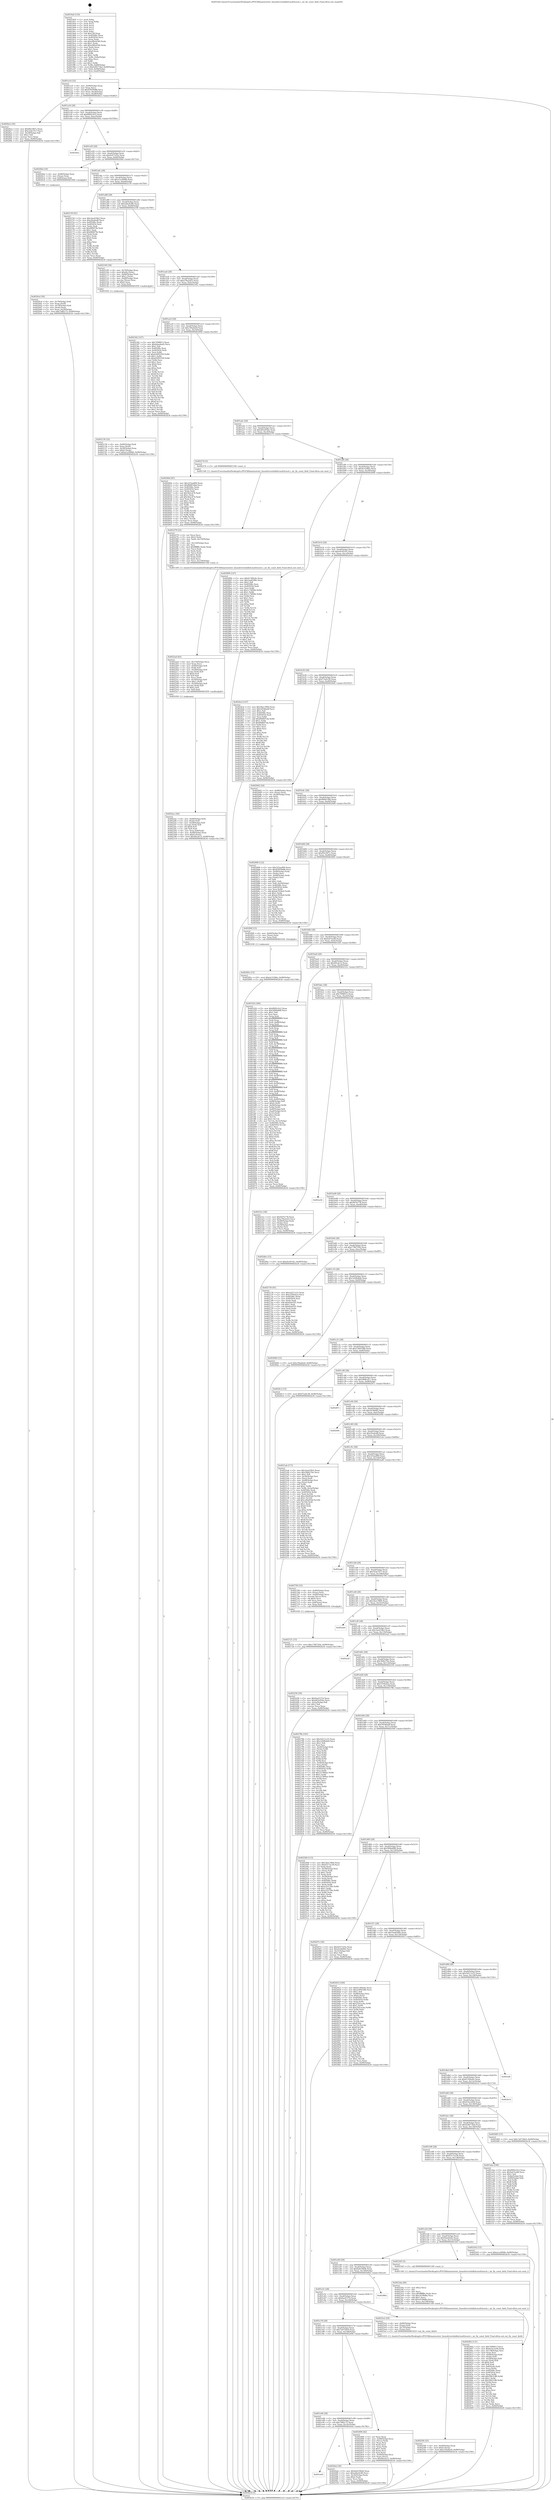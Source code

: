 digraph "0x4019a0" {
  label = "0x4019a0 (/mnt/c/Users/mathe/Desktop/tcc/POCII/binaries/extr_linuxdrivershidhid-multitouch.c_mt_fix_const_field_Final-ollvm.out::main(0))"
  labelloc = "t"
  node[shape=record]

  Entry [label="",width=0.3,height=0.3,shape=circle,fillcolor=black,style=filled]
  "0x401a14" [label="{
     0x401a14 [32]\l
     | [instrs]\l
     &nbsp;&nbsp;0x401a14 \<+6\>: mov -0x90(%rbp),%eax\l
     &nbsp;&nbsp;0x401a1a \<+2\>: mov %eax,%ecx\l
     &nbsp;&nbsp;0x401a1c \<+6\>: sub $0x83959d88,%ecx\l
     &nbsp;&nbsp;0x401a22 \<+6\>: mov %eax,-0xa4(%rbp)\l
     &nbsp;&nbsp;0x401a28 \<+6\>: mov %ecx,-0xa8(%rbp)\l
     &nbsp;&nbsp;0x401a2e \<+6\>: je 00000000004026e2 \<main+0xd42\>\l
  }"]
  "0x4026e2" [label="{
     0x4026e2 [30]\l
     | [instrs]\l
     &nbsp;&nbsp;0x4026e2 \<+5\>: mov $0xf92c067c,%eax\l
     &nbsp;&nbsp;0x4026e7 \<+5\>: mov $0x32de7f17,%ecx\l
     &nbsp;&nbsp;0x4026ec \<+3\>: mov -0x29(%rbp),%dl\l
     &nbsp;&nbsp;0x4026ef \<+3\>: test $0x1,%dl\l
     &nbsp;&nbsp;0x4026f2 \<+3\>: cmovne %ecx,%eax\l
     &nbsp;&nbsp;0x4026f5 \<+6\>: mov %eax,-0x90(%rbp)\l
     &nbsp;&nbsp;0x4026fb \<+5\>: jmp 0000000000402b34 \<main+0x1194\>\l
  }"]
  "0x401a34" [label="{
     0x401a34 [28]\l
     | [instrs]\l
     &nbsp;&nbsp;0x401a34 \<+5\>: jmp 0000000000401a39 \<main+0x99\>\l
     &nbsp;&nbsp;0x401a39 \<+6\>: mov -0xa4(%rbp),%eax\l
     &nbsp;&nbsp;0x401a3f \<+5\>: sub $0x8992c0c2,%eax\l
     &nbsp;&nbsp;0x401a44 \<+6\>: mov %eax,-0xac(%rbp)\l
     &nbsp;&nbsp;0x401a4a \<+6\>: je 00000000004029ea \<main+0x104a\>\l
  }"]
  Exit [label="",width=0.3,height=0.3,shape=circle,fillcolor=black,style=filled,peripheries=2]
  "0x4029ea" [label="{
     0x4029ea\l
  }", style=dashed]
  "0x401a50" [label="{
     0x401a50 [28]\l
     | [instrs]\l
     &nbsp;&nbsp;0x401a50 \<+5\>: jmp 0000000000401a55 \<main+0xb5\>\l
     &nbsp;&nbsp;0x401a55 \<+6\>: mov -0xa4(%rbp),%eax\l
     &nbsp;&nbsp;0x401a5b \<+5\>: sub $0x9c67325e,%eax\l
     &nbsp;&nbsp;0x401a60 \<+6\>: mov %eax,-0xb0(%rbp)\l
     &nbsp;&nbsp;0x401a66 \<+6\>: je 00000000004020bd \<main+0x71d\>\l
  }"]
  "0x40285e" [label="{
     0x40285e [15]\l
     | [instrs]\l
     &nbsp;&nbsp;0x40285e \<+10\>: movl $0xdc51f46e,-0x90(%rbp)\l
     &nbsp;&nbsp;0x402868 \<+5\>: jmp 0000000000402b34 \<main+0x1194\>\l
  }"]
  "0x4020bd" [label="{
     0x4020bd [16]\l
     | [instrs]\l
     &nbsp;&nbsp;0x4020bd \<+4\>: mov -0x80(%rbp),%rax\l
     &nbsp;&nbsp;0x4020c1 \<+3\>: mov (%rax),%rax\l
     &nbsp;&nbsp;0x4020c4 \<+4\>: mov 0x8(%rax),%rdi\l
     &nbsp;&nbsp;0x4020c8 \<+5\>: call 0000000000401060 \<atoi@plt\>\l
     | [calls]\l
     &nbsp;&nbsp;0x401060 \{1\} (unknown)\l
  }"]
  "0x401a6c" [label="{
     0x401a6c [28]\l
     | [instrs]\l
     &nbsp;&nbsp;0x401a6c \<+5\>: jmp 0000000000401a71 \<main+0xd1\>\l
     &nbsp;&nbsp;0x401a71 \<+6\>: mov -0xa4(%rbp),%eax\l
     &nbsp;&nbsp;0x401a77 \<+5\>: sub $0xa1a30946,%eax\l
     &nbsp;&nbsp;0x401a7c \<+6\>: mov %eax,-0xb4(%rbp)\l
     &nbsp;&nbsp;0x401a82 \<+6\>: je 0000000000402150 \<main+0x7b0\>\l
  }"]
  "0x402721" [label="{
     0x402721 [15]\l
     | [instrs]\l
     &nbsp;&nbsp;0x402721 \<+10\>: movl $0x1780720d,-0x90(%rbp)\l
     &nbsp;&nbsp;0x40272b \<+5\>: jmp 0000000000402b34 \<main+0x1194\>\l
  }"]
  "0x402150" [label="{
     0x402150 [91]\l
     | [instrs]\l
     &nbsp;&nbsp;0x402150 \<+5\>: mov $0x3aed19b2,%eax\l
     &nbsp;&nbsp;0x402155 \<+5\>: mov $0x2feafed8,%ecx\l
     &nbsp;&nbsp;0x40215a \<+7\>: mov 0x40506c,%edx\l
     &nbsp;&nbsp;0x402161 \<+7\>: mov 0x405054,%esi\l
     &nbsp;&nbsp;0x402168 \<+2\>: mov %edx,%edi\l
     &nbsp;&nbsp;0x40216a \<+6\>: sub $0x6f66f7fb,%edi\l
     &nbsp;&nbsp;0x402170 \<+3\>: sub $0x1,%edi\l
     &nbsp;&nbsp;0x402173 \<+6\>: add $0x6f66f7fb,%edi\l
     &nbsp;&nbsp;0x402179 \<+3\>: imul %edi,%edx\l
     &nbsp;&nbsp;0x40217c \<+3\>: and $0x1,%edx\l
     &nbsp;&nbsp;0x40217f \<+3\>: cmp $0x0,%edx\l
     &nbsp;&nbsp;0x402182 \<+4\>: sete %r8b\l
     &nbsp;&nbsp;0x402186 \<+3\>: cmp $0xa,%esi\l
     &nbsp;&nbsp;0x402189 \<+4\>: setl %r9b\l
     &nbsp;&nbsp;0x40218d \<+3\>: mov %r8b,%r10b\l
     &nbsp;&nbsp;0x402190 \<+3\>: and %r9b,%r10b\l
     &nbsp;&nbsp;0x402193 \<+3\>: xor %r9b,%r8b\l
     &nbsp;&nbsp;0x402196 \<+3\>: or %r8b,%r10b\l
     &nbsp;&nbsp;0x402199 \<+4\>: test $0x1,%r10b\l
     &nbsp;&nbsp;0x40219d \<+3\>: cmovne %ecx,%eax\l
     &nbsp;&nbsp;0x4021a0 \<+6\>: mov %eax,-0x90(%rbp)\l
     &nbsp;&nbsp;0x4021a6 \<+5\>: jmp 0000000000402b34 \<main+0x1194\>\l
  }"]
  "0x401a88" [label="{
     0x401a88 [28]\l
     | [instrs]\l
     &nbsp;&nbsp;0x401a88 \<+5\>: jmp 0000000000401a8d \<main+0xed\>\l
     &nbsp;&nbsp;0x401a8d \<+6\>: mov -0xa4(%rbp),%eax\l
     &nbsp;&nbsp;0x401a93 \<+5\>: sub $0xa4be4c80,%eax\l
     &nbsp;&nbsp;0x401a98 \<+6\>: mov %eax,-0xb8(%rbp)\l
     &nbsp;&nbsp;0x401a9e \<+6\>: je 0000000000402109 \<main+0x769\>\l
  }"]
  "0x4025f4" [label="{
     0x4025f4 [25]\l
     | [instrs]\l
     &nbsp;&nbsp;0x4025f4 \<+4\>: mov -0x40(%rbp),%rax\l
     &nbsp;&nbsp;0x4025f8 \<+6\>: movl $0x0,(%rax)\l
     &nbsp;&nbsp;0x4025fe \<+10\>: movl $0xc59a4dc8,-0x90(%rbp)\l
     &nbsp;&nbsp;0x402608 \<+5\>: jmp 0000000000402b34 \<main+0x1194\>\l
  }"]
  "0x402109" [label="{
     0x402109 [39]\l
     | [instrs]\l
     &nbsp;&nbsp;0x402109 \<+4\>: mov -0x70(%rbp),%rax\l
     &nbsp;&nbsp;0x40210d \<+6\>: movl $0x64,(%rax)\l
     &nbsp;&nbsp;0x402113 \<+4\>: mov -0x68(%rbp),%rax\l
     &nbsp;&nbsp;0x402117 \<+6\>: movl $0x1,(%rax)\l
     &nbsp;&nbsp;0x40211d \<+4\>: mov -0x68(%rbp),%rax\l
     &nbsp;&nbsp;0x402121 \<+3\>: movslq (%rax),%rax\l
     &nbsp;&nbsp;0x402124 \<+4\>: shl $0x4,%rax\l
     &nbsp;&nbsp;0x402128 \<+3\>: mov %rax,%rdi\l
     &nbsp;&nbsp;0x40212b \<+5\>: call 0000000000401050 \<malloc@plt\>\l
     | [calls]\l
     &nbsp;&nbsp;0x401050 \{1\} (unknown)\l
  }"]
  "0x401aa4" [label="{
     0x401aa4 [28]\l
     | [instrs]\l
     &nbsp;&nbsp;0x401aa4 \<+5\>: jmp 0000000000401aa9 \<main+0x109\>\l
     &nbsp;&nbsp;0x401aa9 \<+6\>: mov -0xa4(%rbp),%eax\l
     &nbsp;&nbsp;0x401aaf \<+5\>: sub $0xa78a2d22,%eax\l
     &nbsp;&nbsp;0x401ab4 \<+6\>: mov %eax,-0xbc(%rbp)\l
     &nbsp;&nbsp;0x401aba \<+6\>: je 0000000000402342 \<main+0x9a2\>\l
  }"]
  "0x402402" [label="{
     0x402402 [131]\l
     | [instrs]\l
     &nbsp;&nbsp;0x402402 \<+5\>: mov $0x7098913,%ecx\l
     &nbsp;&nbsp;0x402407 \<+5\>: mov $0x61bc2e04,%edx\l
     &nbsp;&nbsp;0x40240c \<+6\>: mov -0x158(%rbp),%esi\l
     &nbsp;&nbsp;0x402412 \<+3\>: imul %eax,%esi\l
     &nbsp;&nbsp;0x402415 \<+4\>: mov -0x60(%rbp),%rdi\l
     &nbsp;&nbsp;0x402419 \<+3\>: mov (%rdi),%rdi\l
     &nbsp;&nbsp;0x40241c \<+4\>: mov -0x58(%rbp),%r8\l
     &nbsp;&nbsp;0x402420 \<+3\>: movslq (%r8),%r8\l
     &nbsp;&nbsp;0x402423 \<+4\>: shl $0x4,%r8\l
     &nbsp;&nbsp;0x402427 \<+3\>: add %r8,%rdi\l
     &nbsp;&nbsp;0x40242a \<+4\>: mov 0x8(%rdi),%rdi\l
     &nbsp;&nbsp;0x40242e \<+2\>: mov %esi,(%rdi)\l
     &nbsp;&nbsp;0x402430 \<+7\>: mov 0x40506c,%eax\l
     &nbsp;&nbsp;0x402437 \<+7\>: mov 0x405054,%esi\l
     &nbsp;&nbsp;0x40243e \<+3\>: mov %eax,%r9d\l
     &nbsp;&nbsp;0x402441 \<+7\>: add $0x59631ff0,%r9d\l
     &nbsp;&nbsp;0x402448 \<+4\>: sub $0x1,%r9d\l
     &nbsp;&nbsp;0x40244c \<+7\>: sub $0x59631ff0,%r9d\l
     &nbsp;&nbsp;0x402453 \<+4\>: imul %r9d,%eax\l
     &nbsp;&nbsp;0x402457 \<+3\>: and $0x1,%eax\l
     &nbsp;&nbsp;0x40245a \<+3\>: cmp $0x0,%eax\l
     &nbsp;&nbsp;0x40245d \<+4\>: sete %r10b\l
     &nbsp;&nbsp;0x402461 \<+3\>: cmp $0xa,%esi\l
     &nbsp;&nbsp;0x402464 \<+4\>: setl %r11b\l
     &nbsp;&nbsp;0x402468 \<+3\>: mov %r10b,%bl\l
     &nbsp;&nbsp;0x40246b \<+3\>: and %r11b,%bl\l
     &nbsp;&nbsp;0x40246e \<+3\>: xor %r11b,%r10b\l
     &nbsp;&nbsp;0x402471 \<+3\>: or %r10b,%bl\l
     &nbsp;&nbsp;0x402474 \<+3\>: test $0x1,%bl\l
     &nbsp;&nbsp;0x402477 \<+3\>: cmovne %edx,%ecx\l
     &nbsp;&nbsp;0x40247a \<+6\>: mov %ecx,-0x90(%rbp)\l
     &nbsp;&nbsp;0x402480 \<+5\>: jmp 0000000000402b34 \<main+0x1194\>\l
  }"]
  "0x402342" [label="{
     0x402342 [147]\l
     | [instrs]\l
     &nbsp;&nbsp;0x402342 \<+5\>: mov $0x7098913,%eax\l
     &nbsp;&nbsp;0x402347 \<+5\>: mov $0x64ae6ed2,%ecx\l
     &nbsp;&nbsp;0x40234c \<+2\>: mov $0x1,%dl\l
     &nbsp;&nbsp;0x40234e \<+7\>: mov 0x40506c,%esi\l
     &nbsp;&nbsp;0x402355 \<+7\>: mov 0x405054,%edi\l
     &nbsp;&nbsp;0x40235c \<+3\>: mov %esi,%r8d\l
     &nbsp;&nbsp;0x40235f \<+7\>: add $0xb5095558,%r8d\l
     &nbsp;&nbsp;0x402366 \<+4\>: sub $0x1,%r8d\l
     &nbsp;&nbsp;0x40236a \<+7\>: sub $0xb5095558,%r8d\l
     &nbsp;&nbsp;0x402371 \<+4\>: imul %r8d,%esi\l
     &nbsp;&nbsp;0x402375 \<+3\>: and $0x1,%esi\l
     &nbsp;&nbsp;0x402378 \<+3\>: cmp $0x0,%esi\l
     &nbsp;&nbsp;0x40237b \<+4\>: sete %r9b\l
     &nbsp;&nbsp;0x40237f \<+3\>: cmp $0xa,%edi\l
     &nbsp;&nbsp;0x402382 \<+4\>: setl %r10b\l
     &nbsp;&nbsp;0x402386 \<+3\>: mov %r9b,%r11b\l
     &nbsp;&nbsp;0x402389 \<+4\>: xor $0xff,%r11b\l
     &nbsp;&nbsp;0x40238d \<+3\>: mov %r10b,%bl\l
     &nbsp;&nbsp;0x402390 \<+3\>: xor $0xff,%bl\l
     &nbsp;&nbsp;0x402393 \<+3\>: xor $0x1,%dl\l
     &nbsp;&nbsp;0x402396 \<+3\>: mov %r11b,%r14b\l
     &nbsp;&nbsp;0x402399 \<+4\>: and $0xff,%r14b\l
     &nbsp;&nbsp;0x40239d \<+3\>: and %dl,%r9b\l
     &nbsp;&nbsp;0x4023a0 \<+3\>: mov %bl,%r15b\l
     &nbsp;&nbsp;0x4023a3 \<+4\>: and $0xff,%r15b\l
     &nbsp;&nbsp;0x4023a7 \<+3\>: and %dl,%r10b\l
     &nbsp;&nbsp;0x4023aa \<+3\>: or %r9b,%r14b\l
     &nbsp;&nbsp;0x4023ad \<+3\>: or %r10b,%r15b\l
     &nbsp;&nbsp;0x4023b0 \<+3\>: xor %r15b,%r14b\l
     &nbsp;&nbsp;0x4023b3 \<+3\>: or %bl,%r11b\l
     &nbsp;&nbsp;0x4023b6 \<+4\>: xor $0xff,%r11b\l
     &nbsp;&nbsp;0x4023ba \<+3\>: or $0x1,%dl\l
     &nbsp;&nbsp;0x4023bd \<+3\>: and %dl,%r11b\l
     &nbsp;&nbsp;0x4023c0 \<+3\>: or %r11b,%r14b\l
     &nbsp;&nbsp;0x4023c3 \<+4\>: test $0x1,%r14b\l
     &nbsp;&nbsp;0x4023c7 \<+3\>: cmovne %ecx,%eax\l
     &nbsp;&nbsp;0x4023ca \<+6\>: mov %eax,-0x90(%rbp)\l
     &nbsp;&nbsp;0x4023d0 \<+5\>: jmp 0000000000402b34 \<main+0x1194\>\l
  }"]
  "0x401ac0" [label="{
     0x401ac0 [28]\l
     | [instrs]\l
     &nbsp;&nbsp;0x401ac0 \<+5\>: jmp 0000000000401ac5 \<main+0x125\>\l
     &nbsp;&nbsp;0x401ac5 \<+6\>: mov -0xa4(%rbp),%eax\l
     &nbsp;&nbsp;0x401acb \<+5\>: sub $0xc59a4dc8,%eax\l
     &nbsp;&nbsp;0x401ad0 \<+6\>: mov %eax,-0xc0(%rbp)\l
     &nbsp;&nbsp;0x401ad6 \<+6\>: je 000000000040260d \<main+0xc6d\>\l
  }"]
  "0x4023da" [label="{
     0x4023da [40]\l
     | [instrs]\l
     &nbsp;&nbsp;0x4023da \<+5\>: mov $0x2,%ecx\l
     &nbsp;&nbsp;0x4023df \<+1\>: cltd\l
     &nbsp;&nbsp;0x4023e0 \<+2\>: idiv %ecx\l
     &nbsp;&nbsp;0x4023e2 \<+6\>: imul $0xfffffffe,%edx,%ecx\l
     &nbsp;&nbsp;0x4023e8 \<+6\>: sub $0xc019bf8a,%ecx\l
     &nbsp;&nbsp;0x4023ee \<+3\>: add $0x1,%ecx\l
     &nbsp;&nbsp;0x4023f1 \<+6\>: add $0xc019bf8a,%ecx\l
     &nbsp;&nbsp;0x4023f7 \<+6\>: mov %ecx,-0x158(%rbp)\l
     &nbsp;&nbsp;0x4023fd \<+5\>: call 0000000000401160 \<next_i\>\l
     | [calls]\l
     &nbsp;&nbsp;0x401160 \{1\} (/mnt/c/Users/mathe/Desktop/tcc/POCII/binaries/extr_linuxdrivershidhid-multitouch.c_mt_fix_const_field_Final-ollvm.out::next_i)\l
  }"]
  "0x40260d" [label="{
     0x40260d [91]\l
     | [instrs]\l
     &nbsp;&nbsp;0x40260d \<+5\>: mov $0x325aa900,%eax\l
     &nbsp;&nbsp;0x402612 \<+5\>: mov $0xf8d8338d,%ecx\l
     &nbsp;&nbsp;0x402617 \<+7\>: mov 0x40506c,%edx\l
     &nbsp;&nbsp;0x40261e \<+7\>: mov 0x405054,%esi\l
     &nbsp;&nbsp;0x402625 \<+2\>: mov %edx,%edi\l
     &nbsp;&nbsp;0x402627 \<+6\>: sub $0x562c474,%edi\l
     &nbsp;&nbsp;0x40262d \<+3\>: sub $0x1,%edi\l
     &nbsp;&nbsp;0x402630 \<+6\>: add $0x562c474,%edi\l
     &nbsp;&nbsp;0x402636 \<+3\>: imul %edi,%edx\l
     &nbsp;&nbsp;0x402639 \<+3\>: and $0x1,%edx\l
     &nbsp;&nbsp;0x40263c \<+3\>: cmp $0x0,%edx\l
     &nbsp;&nbsp;0x40263f \<+4\>: sete %r8b\l
     &nbsp;&nbsp;0x402643 \<+3\>: cmp $0xa,%esi\l
     &nbsp;&nbsp;0x402646 \<+4\>: setl %r9b\l
     &nbsp;&nbsp;0x40264a \<+3\>: mov %r8b,%r10b\l
     &nbsp;&nbsp;0x40264d \<+3\>: and %r9b,%r10b\l
     &nbsp;&nbsp;0x402650 \<+3\>: xor %r9b,%r8b\l
     &nbsp;&nbsp;0x402653 \<+3\>: or %r8b,%r10b\l
     &nbsp;&nbsp;0x402656 \<+4\>: test $0x1,%r10b\l
     &nbsp;&nbsp;0x40265a \<+3\>: cmovne %ecx,%eax\l
     &nbsp;&nbsp;0x40265d \<+6\>: mov %eax,-0x90(%rbp)\l
     &nbsp;&nbsp;0x402663 \<+5\>: jmp 0000000000402b34 \<main+0x1194\>\l
  }"]
  "0x401adc" [label="{
     0x401adc [28]\l
     | [instrs]\l
     &nbsp;&nbsp;0x401adc \<+5\>: jmp 0000000000401ae1 \<main+0x141\>\l
     &nbsp;&nbsp;0x401ae1 \<+6\>: mov -0xa4(%rbp),%eax\l
     &nbsp;&nbsp;0x401ae7 \<+5\>: sub $0xd43e05be,%eax\l
     &nbsp;&nbsp;0x401aec \<+6\>: mov %eax,-0xc4(%rbp)\l
     &nbsp;&nbsp;0x401af2 \<+6\>: je 0000000000402274 \<main+0x8d4\>\l
  }"]
  "0x4022ec" [label="{
     0x4022ec [50]\l
     | [instrs]\l
     &nbsp;&nbsp;0x4022ec \<+4\>: mov -0x60(%rbp),%rdi\l
     &nbsp;&nbsp;0x4022f0 \<+3\>: mov (%rdi),%rdi\l
     &nbsp;&nbsp;0x4022f3 \<+4\>: mov -0x58(%rbp),%r8\l
     &nbsp;&nbsp;0x4022f7 \<+3\>: movslq (%r8),%r8\l
     &nbsp;&nbsp;0x4022fa \<+4\>: shl $0x4,%r8\l
     &nbsp;&nbsp;0x4022fe \<+3\>: add %r8,%rdi\l
     &nbsp;&nbsp;0x402301 \<+4\>: mov %rax,0x8(%rdi)\l
     &nbsp;&nbsp;0x402305 \<+4\>: mov -0x48(%rbp),%rax\l
     &nbsp;&nbsp;0x402309 \<+6\>: movl $0x0,(%rax)\l
     &nbsp;&nbsp;0x40230f \<+10\>: movl $0x49cde12,-0x90(%rbp)\l
     &nbsp;&nbsp;0x402319 \<+5\>: jmp 0000000000402b34 \<main+0x1194\>\l
  }"]
  "0x402274" [label="{
     0x402274 [5]\l
     | [instrs]\l
     &nbsp;&nbsp;0x402274 \<+5\>: call 0000000000401160 \<next_i\>\l
     | [calls]\l
     &nbsp;&nbsp;0x401160 \{1\} (/mnt/c/Users/mathe/Desktop/tcc/POCII/binaries/extr_linuxdrivershidhid-multitouch.c_mt_fix_const_field_Final-ollvm.out::next_i)\l
  }"]
  "0x401af8" [label="{
     0x401af8 [28]\l
     | [instrs]\l
     &nbsp;&nbsp;0x401af8 \<+5\>: jmp 0000000000401afd \<main+0x15d\>\l
     &nbsp;&nbsp;0x401afd \<+6\>: mov -0xa4(%rbp),%eax\l
     &nbsp;&nbsp;0x401b03 \<+5\>: sub $0xdc51f46e,%eax\l
     &nbsp;&nbsp;0x401b08 \<+6\>: mov %eax,-0xc8(%rbp)\l
     &nbsp;&nbsp;0x401b0e \<+6\>: je 0000000000402890 \<main+0xef0\>\l
  }"]
  "0x4022ad" [label="{
     0x4022ad [63]\l
     | [instrs]\l
     &nbsp;&nbsp;0x4022ad \<+6\>: mov -0x154(%rbp),%ecx\l
     &nbsp;&nbsp;0x4022b3 \<+3\>: imul %eax,%ecx\l
     &nbsp;&nbsp;0x4022b6 \<+4\>: mov -0x60(%rbp),%r8\l
     &nbsp;&nbsp;0x4022ba \<+3\>: mov (%r8),%r8\l
     &nbsp;&nbsp;0x4022bd \<+4\>: mov -0x58(%rbp),%r9\l
     &nbsp;&nbsp;0x4022c1 \<+3\>: movslq (%r9),%r9\l
     &nbsp;&nbsp;0x4022c4 \<+4\>: shl $0x4,%r9\l
     &nbsp;&nbsp;0x4022c8 \<+3\>: add %r9,%r8\l
     &nbsp;&nbsp;0x4022cb \<+3\>: mov %ecx,(%r8)\l
     &nbsp;&nbsp;0x4022ce \<+4\>: mov -0x50(%rbp),%r8\l
     &nbsp;&nbsp;0x4022d2 \<+7\>: movl $0x1,(%r8)\l
     &nbsp;&nbsp;0x4022d9 \<+4\>: mov -0x50(%rbp),%r8\l
     &nbsp;&nbsp;0x4022dd \<+3\>: movslq (%r8),%r8\l
     &nbsp;&nbsp;0x4022e0 \<+4\>: shl $0x2,%r8\l
     &nbsp;&nbsp;0x4022e4 \<+3\>: mov %r8,%rdi\l
     &nbsp;&nbsp;0x4022e7 \<+5\>: call 0000000000401050 \<malloc@plt\>\l
     | [calls]\l
     &nbsp;&nbsp;0x401050 \{1\} (unknown)\l
  }"]
  "0x402890" [label="{
     0x402890 [147]\l
     | [instrs]\l
     &nbsp;&nbsp;0x402890 \<+5\>: mov $0x61300e4e,%eax\l
     &nbsp;&nbsp;0x402895 \<+5\>: mov $0x5aa8298e,%ecx\l
     &nbsp;&nbsp;0x40289a \<+2\>: mov $0x1,%dl\l
     &nbsp;&nbsp;0x40289c \<+7\>: mov 0x40506c,%esi\l
     &nbsp;&nbsp;0x4028a3 \<+7\>: mov 0x405054,%edi\l
     &nbsp;&nbsp;0x4028aa \<+3\>: mov %esi,%r8d\l
     &nbsp;&nbsp;0x4028ad \<+7\>: sub $0x1c74f00b,%r8d\l
     &nbsp;&nbsp;0x4028b4 \<+4\>: sub $0x1,%r8d\l
     &nbsp;&nbsp;0x4028b8 \<+7\>: add $0x1c74f00b,%r8d\l
     &nbsp;&nbsp;0x4028bf \<+4\>: imul %r8d,%esi\l
     &nbsp;&nbsp;0x4028c3 \<+3\>: and $0x1,%esi\l
     &nbsp;&nbsp;0x4028c6 \<+3\>: cmp $0x0,%esi\l
     &nbsp;&nbsp;0x4028c9 \<+4\>: sete %r9b\l
     &nbsp;&nbsp;0x4028cd \<+3\>: cmp $0xa,%edi\l
     &nbsp;&nbsp;0x4028d0 \<+4\>: setl %r10b\l
     &nbsp;&nbsp;0x4028d4 \<+3\>: mov %r9b,%r11b\l
     &nbsp;&nbsp;0x4028d7 \<+4\>: xor $0xff,%r11b\l
     &nbsp;&nbsp;0x4028db \<+3\>: mov %r10b,%bl\l
     &nbsp;&nbsp;0x4028de \<+3\>: xor $0xff,%bl\l
     &nbsp;&nbsp;0x4028e1 \<+3\>: xor $0x1,%dl\l
     &nbsp;&nbsp;0x4028e4 \<+3\>: mov %r11b,%r14b\l
     &nbsp;&nbsp;0x4028e7 \<+4\>: and $0xff,%r14b\l
     &nbsp;&nbsp;0x4028eb \<+3\>: and %dl,%r9b\l
     &nbsp;&nbsp;0x4028ee \<+3\>: mov %bl,%r15b\l
     &nbsp;&nbsp;0x4028f1 \<+4\>: and $0xff,%r15b\l
     &nbsp;&nbsp;0x4028f5 \<+3\>: and %dl,%r10b\l
     &nbsp;&nbsp;0x4028f8 \<+3\>: or %r9b,%r14b\l
     &nbsp;&nbsp;0x4028fb \<+3\>: or %r10b,%r15b\l
     &nbsp;&nbsp;0x4028fe \<+3\>: xor %r15b,%r14b\l
     &nbsp;&nbsp;0x402901 \<+3\>: or %bl,%r11b\l
     &nbsp;&nbsp;0x402904 \<+4\>: xor $0xff,%r11b\l
     &nbsp;&nbsp;0x402908 \<+3\>: or $0x1,%dl\l
     &nbsp;&nbsp;0x40290b \<+3\>: and %dl,%r11b\l
     &nbsp;&nbsp;0x40290e \<+3\>: or %r11b,%r14b\l
     &nbsp;&nbsp;0x402911 \<+4\>: test $0x1,%r14b\l
     &nbsp;&nbsp;0x402915 \<+3\>: cmovne %ecx,%eax\l
     &nbsp;&nbsp;0x402918 \<+6\>: mov %eax,-0x90(%rbp)\l
     &nbsp;&nbsp;0x40291e \<+5\>: jmp 0000000000402b34 \<main+0x1194\>\l
  }"]
  "0x401b14" [label="{
     0x401b14 [28]\l
     | [instrs]\l
     &nbsp;&nbsp;0x401b14 \<+5\>: jmp 0000000000401b19 \<main+0x179\>\l
     &nbsp;&nbsp;0x401b19 \<+6\>: mov -0xa4(%rbp),%eax\l
     &nbsp;&nbsp;0x401b1f \<+5\>: sub $0xe0c9516c,%eax\l
     &nbsp;&nbsp;0x401b24 \<+6\>: mov %eax,-0xcc(%rbp)\l
     &nbsp;&nbsp;0x401b2a \<+6\>: je 00000000004024cd \<main+0xb2d\>\l
  }"]
  "0x402279" [label="{
     0x402279 [52]\l
     | [instrs]\l
     &nbsp;&nbsp;0x402279 \<+2\>: xor %ecx,%ecx\l
     &nbsp;&nbsp;0x40227b \<+5\>: mov $0x2,%edx\l
     &nbsp;&nbsp;0x402280 \<+6\>: mov %edx,-0x150(%rbp)\l
     &nbsp;&nbsp;0x402286 \<+1\>: cltd\l
     &nbsp;&nbsp;0x402287 \<+6\>: mov -0x150(%rbp),%esi\l
     &nbsp;&nbsp;0x40228d \<+2\>: idiv %esi\l
     &nbsp;&nbsp;0x40228f \<+6\>: imul $0xfffffffe,%edx,%edx\l
     &nbsp;&nbsp;0x402295 \<+2\>: mov %ecx,%edi\l
     &nbsp;&nbsp;0x402297 \<+2\>: sub %edx,%edi\l
     &nbsp;&nbsp;0x402299 \<+2\>: mov %ecx,%edx\l
     &nbsp;&nbsp;0x40229b \<+3\>: sub $0x1,%edx\l
     &nbsp;&nbsp;0x40229e \<+2\>: add %edx,%edi\l
     &nbsp;&nbsp;0x4022a0 \<+2\>: sub %edi,%ecx\l
     &nbsp;&nbsp;0x4022a2 \<+6\>: mov %ecx,-0x154(%rbp)\l
     &nbsp;&nbsp;0x4022a8 \<+5\>: call 0000000000401160 \<next_i\>\l
     | [calls]\l
     &nbsp;&nbsp;0x401160 \{1\} (/mnt/c/Users/mathe/Desktop/tcc/POCII/binaries/extr_linuxdrivershidhid-multitouch.c_mt_fix_const_field_Final-ollvm.out::next_i)\l
  }"]
  "0x4024cd" [label="{
     0x4024cd [147]\l
     | [instrs]\l
     &nbsp;&nbsp;0x4024cd \<+5\>: mov $0x34a13964,%eax\l
     &nbsp;&nbsp;0x4024d2 \<+5\>: mov $0x54546adf,%ecx\l
     &nbsp;&nbsp;0x4024d7 \<+2\>: mov $0x1,%dl\l
     &nbsp;&nbsp;0x4024d9 \<+7\>: mov 0x40506c,%esi\l
     &nbsp;&nbsp;0x4024e0 \<+7\>: mov 0x405054,%edi\l
     &nbsp;&nbsp;0x4024e7 \<+3\>: mov %esi,%r8d\l
     &nbsp;&nbsp;0x4024ea \<+7\>: add $0x89d607da,%r8d\l
     &nbsp;&nbsp;0x4024f1 \<+4\>: sub $0x1,%r8d\l
     &nbsp;&nbsp;0x4024f5 \<+7\>: sub $0x89d607da,%r8d\l
     &nbsp;&nbsp;0x4024fc \<+4\>: imul %r8d,%esi\l
     &nbsp;&nbsp;0x402500 \<+3\>: and $0x1,%esi\l
     &nbsp;&nbsp;0x402503 \<+3\>: cmp $0x0,%esi\l
     &nbsp;&nbsp;0x402506 \<+4\>: sete %r9b\l
     &nbsp;&nbsp;0x40250a \<+3\>: cmp $0xa,%edi\l
     &nbsp;&nbsp;0x40250d \<+4\>: setl %r10b\l
     &nbsp;&nbsp;0x402511 \<+3\>: mov %r9b,%r11b\l
     &nbsp;&nbsp;0x402514 \<+4\>: xor $0xff,%r11b\l
     &nbsp;&nbsp;0x402518 \<+3\>: mov %r10b,%bl\l
     &nbsp;&nbsp;0x40251b \<+3\>: xor $0xff,%bl\l
     &nbsp;&nbsp;0x40251e \<+3\>: xor $0x1,%dl\l
     &nbsp;&nbsp;0x402521 \<+3\>: mov %r11b,%r14b\l
     &nbsp;&nbsp;0x402524 \<+4\>: and $0xff,%r14b\l
     &nbsp;&nbsp;0x402528 \<+3\>: and %dl,%r9b\l
     &nbsp;&nbsp;0x40252b \<+3\>: mov %bl,%r15b\l
     &nbsp;&nbsp;0x40252e \<+4\>: and $0xff,%r15b\l
     &nbsp;&nbsp;0x402532 \<+3\>: and %dl,%r10b\l
     &nbsp;&nbsp;0x402535 \<+3\>: or %r9b,%r14b\l
     &nbsp;&nbsp;0x402538 \<+3\>: or %r10b,%r15b\l
     &nbsp;&nbsp;0x40253b \<+3\>: xor %r15b,%r14b\l
     &nbsp;&nbsp;0x40253e \<+3\>: or %bl,%r11b\l
     &nbsp;&nbsp;0x402541 \<+4\>: xor $0xff,%r11b\l
     &nbsp;&nbsp;0x402545 \<+3\>: or $0x1,%dl\l
     &nbsp;&nbsp;0x402548 \<+3\>: and %dl,%r11b\l
     &nbsp;&nbsp;0x40254b \<+3\>: or %r11b,%r14b\l
     &nbsp;&nbsp;0x40254e \<+4\>: test $0x1,%r14b\l
     &nbsp;&nbsp;0x402552 \<+3\>: cmovne %ecx,%eax\l
     &nbsp;&nbsp;0x402555 \<+6\>: mov %eax,-0x90(%rbp)\l
     &nbsp;&nbsp;0x40255b \<+5\>: jmp 0000000000402b34 \<main+0x1194\>\l
  }"]
  "0x401b30" [label="{
     0x401b30 [28]\l
     | [instrs]\l
     &nbsp;&nbsp;0x401b30 \<+5\>: jmp 0000000000401b35 \<main+0x195\>\l
     &nbsp;&nbsp;0x401b35 \<+6\>: mov -0xa4(%rbp),%eax\l
     &nbsp;&nbsp;0x401b3b \<+5\>: sub $0xf72a0c58,%eax\l
     &nbsp;&nbsp;0x401b40 \<+6\>: mov %eax,-0xd0(%rbp)\l
     &nbsp;&nbsp;0x401b46 \<+6\>: je 00000000004029d2 \<main+0x1032\>\l
  }"]
  "0x402130" [label="{
     0x402130 [32]\l
     | [instrs]\l
     &nbsp;&nbsp;0x402130 \<+4\>: mov -0x60(%rbp),%rdi\l
     &nbsp;&nbsp;0x402134 \<+3\>: mov %rax,(%rdi)\l
     &nbsp;&nbsp;0x402137 \<+4\>: mov -0x58(%rbp),%rax\l
     &nbsp;&nbsp;0x40213b \<+6\>: movl $0x0,(%rax)\l
     &nbsp;&nbsp;0x402141 \<+10\>: movl $0xa1a30946,-0x90(%rbp)\l
     &nbsp;&nbsp;0x40214b \<+5\>: jmp 0000000000402b34 \<main+0x1194\>\l
  }"]
  "0x4029d2" [label="{
     0x4029d2 [24]\l
     | [instrs]\l
     &nbsp;&nbsp;0x4029d2 \<+7\>: mov -0x88(%rbp),%rax\l
     &nbsp;&nbsp;0x4029d9 \<+2\>: mov (%rax),%eax\l
     &nbsp;&nbsp;0x4029db \<+4\>: lea -0x28(%rbp),%rsp\l
     &nbsp;&nbsp;0x4029df \<+1\>: pop %rbx\l
     &nbsp;&nbsp;0x4029e0 \<+2\>: pop %r12\l
     &nbsp;&nbsp;0x4029e2 \<+2\>: pop %r13\l
     &nbsp;&nbsp;0x4029e4 \<+2\>: pop %r14\l
     &nbsp;&nbsp;0x4029e6 \<+2\>: pop %r15\l
     &nbsp;&nbsp;0x4029e8 \<+1\>: pop %rbp\l
     &nbsp;&nbsp;0x4029e9 \<+1\>: ret\l
  }"]
  "0x401b4c" [label="{
     0x401b4c [28]\l
     | [instrs]\l
     &nbsp;&nbsp;0x401b4c \<+5\>: jmp 0000000000401b51 \<main+0x1b1\>\l
     &nbsp;&nbsp;0x401b51 \<+6\>: mov -0xa4(%rbp),%eax\l
     &nbsp;&nbsp;0x401b57 \<+5\>: sub $0xf8d8338d,%eax\l
     &nbsp;&nbsp;0x401b5c \<+6\>: mov %eax,-0xd4(%rbp)\l
     &nbsp;&nbsp;0x401b62 \<+6\>: je 0000000000402668 \<main+0xcc8\>\l
  }"]
  "0x401eb0" [label="{
     0x401eb0\l
  }", style=dashed]
  "0x402668" [label="{
     0x402668 [122]\l
     | [instrs]\l
     &nbsp;&nbsp;0x402668 \<+5\>: mov $0x325aa900,%eax\l
     &nbsp;&nbsp;0x40266d \<+5\>: mov $0x83959d88,%ecx\l
     &nbsp;&nbsp;0x402672 \<+4\>: mov -0x40(%rbp),%rdx\l
     &nbsp;&nbsp;0x402676 \<+2\>: mov (%rdx),%esi\l
     &nbsp;&nbsp;0x402678 \<+4\>: mov -0x68(%rbp),%rdx\l
     &nbsp;&nbsp;0x40267c \<+2\>: cmp (%rdx),%esi\l
     &nbsp;&nbsp;0x40267e \<+4\>: setl %dil\l
     &nbsp;&nbsp;0x402682 \<+4\>: and $0x1,%dil\l
     &nbsp;&nbsp;0x402686 \<+4\>: mov %dil,-0x29(%rbp)\l
     &nbsp;&nbsp;0x40268a \<+7\>: mov 0x40506c,%esi\l
     &nbsp;&nbsp;0x402691 \<+8\>: mov 0x405054,%r8d\l
     &nbsp;&nbsp;0x402699 \<+3\>: mov %esi,%r9d\l
     &nbsp;&nbsp;0x40269c \<+7\>: add $0xda7636e0,%r9d\l
     &nbsp;&nbsp;0x4026a3 \<+4\>: sub $0x1,%r9d\l
     &nbsp;&nbsp;0x4026a7 \<+7\>: sub $0xda7636e0,%r9d\l
     &nbsp;&nbsp;0x4026ae \<+4\>: imul %r9d,%esi\l
     &nbsp;&nbsp;0x4026b2 \<+3\>: and $0x1,%esi\l
     &nbsp;&nbsp;0x4026b5 \<+3\>: cmp $0x0,%esi\l
     &nbsp;&nbsp;0x4026b8 \<+4\>: sete %dil\l
     &nbsp;&nbsp;0x4026bc \<+4\>: cmp $0xa,%r8d\l
     &nbsp;&nbsp;0x4026c0 \<+4\>: setl %r10b\l
     &nbsp;&nbsp;0x4026c4 \<+3\>: mov %dil,%r11b\l
     &nbsp;&nbsp;0x4026c7 \<+3\>: and %r10b,%r11b\l
     &nbsp;&nbsp;0x4026ca \<+3\>: xor %r10b,%dil\l
     &nbsp;&nbsp;0x4026cd \<+3\>: or %dil,%r11b\l
     &nbsp;&nbsp;0x4026d0 \<+4\>: test $0x1,%r11b\l
     &nbsp;&nbsp;0x4026d4 \<+3\>: cmovne %ecx,%eax\l
     &nbsp;&nbsp;0x4026d7 \<+6\>: mov %eax,-0x90(%rbp)\l
     &nbsp;&nbsp;0x4026dd \<+5\>: jmp 0000000000402b34 \<main+0x1194\>\l
  }"]
  "0x401b68" [label="{
     0x401b68 [28]\l
     | [instrs]\l
     &nbsp;&nbsp;0x401b68 \<+5\>: jmp 0000000000401b6d \<main+0x1cd\>\l
     &nbsp;&nbsp;0x401b6d \<+6\>: mov -0xa4(%rbp),%eax\l
     &nbsp;&nbsp;0x401b73 \<+5\>: sub $0xf92c067c,%eax\l
     &nbsp;&nbsp;0x401b78 \<+6\>: mov %eax,-0xd8(%rbp)\l
     &nbsp;&nbsp;0x401b7e \<+6\>: je 000000000040284f \<main+0xeaf\>\l
  }"]
  "0x4020eb" [label="{
     0x4020eb [30]\l
     | [instrs]\l
     &nbsp;&nbsp;0x4020eb \<+5\>: mov $0x6a6194d4,%eax\l
     &nbsp;&nbsp;0x4020f0 \<+5\>: mov $0xa4be4c80,%ecx\l
     &nbsp;&nbsp;0x4020f5 \<+3\>: mov -0x30(%rbp),%edx\l
     &nbsp;&nbsp;0x4020f8 \<+3\>: cmp $0x0,%edx\l
     &nbsp;&nbsp;0x4020fb \<+3\>: cmove %ecx,%eax\l
     &nbsp;&nbsp;0x4020fe \<+6\>: mov %eax,-0x90(%rbp)\l
     &nbsp;&nbsp;0x402104 \<+5\>: jmp 0000000000402b34 \<main+0x1194\>\l
  }"]
  "0x40284f" [label="{
     0x40284f [15]\l
     | [instrs]\l
     &nbsp;&nbsp;0x40284f \<+4\>: mov -0x60(%rbp),%rax\l
     &nbsp;&nbsp;0x402853 \<+3\>: mov (%rax),%rax\l
     &nbsp;&nbsp;0x402856 \<+3\>: mov %rax,%rdi\l
     &nbsp;&nbsp;0x402859 \<+5\>: call 0000000000401030 \<free@plt\>\l
     | [calls]\l
     &nbsp;&nbsp;0x401030 \{1\} (unknown)\l
  }"]
  "0x401b84" [label="{
     0x401b84 [28]\l
     | [instrs]\l
     &nbsp;&nbsp;0x401b84 \<+5\>: jmp 0000000000401b89 \<main+0x1e9\>\l
     &nbsp;&nbsp;0x401b89 \<+6\>: mov -0xa4(%rbp),%eax\l
     &nbsp;&nbsp;0x401b8f \<+5\>: sub $0xfa47ea48,%eax\l
     &nbsp;&nbsp;0x401b94 \<+6\>: mov %eax,-0xdc(%rbp)\l
     &nbsp;&nbsp;0x401b9a \<+6\>: je 0000000000401f24 \<main+0x584\>\l
  }"]
  "0x401e94" [label="{
     0x401e94 [28]\l
     | [instrs]\l
     &nbsp;&nbsp;0x401e94 \<+5\>: jmp 0000000000401e99 \<main+0x4f9\>\l
     &nbsp;&nbsp;0x401e99 \<+6\>: mov -0xa4(%rbp),%eax\l
     &nbsp;&nbsp;0x401e9f \<+5\>: sub $0x7bff2c75,%eax\l
     &nbsp;&nbsp;0x401ea4 \<+6\>: mov %eax,-0x14c(%rbp)\l
     &nbsp;&nbsp;0x401eaa \<+6\>: je 00000000004020eb \<main+0x74b\>\l
  }"]
  "0x401f24" [label="{
     0x401f24 [346]\l
     | [instrs]\l
     &nbsp;&nbsp;0x401f24 \<+5\>: mov $0x8992c0c2,%eax\l
     &nbsp;&nbsp;0x401f29 \<+5\>: mov $0x580bd0f6,%ecx\l
     &nbsp;&nbsp;0x401f2e \<+2\>: mov $0x1,%dl\l
     &nbsp;&nbsp;0x401f30 \<+2\>: xor %esi,%esi\l
     &nbsp;&nbsp;0x401f32 \<+3\>: mov %rsp,%rdi\l
     &nbsp;&nbsp;0x401f35 \<+4\>: add $0xfffffffffffffff0,%rdi\l
     &nbsp;&nbsp;0x401f39 \<+3\>: mov %rdi,%rsp\l
     &nbsp;&nbsp;0x401f3c \<+7\>: mov %rdi,-0x88(%rbp)\l
     &nbsp;&nbsp;0x401f43 \<+3\>: mov %rsp,%rdi\l
     &nbsp;&nbsp;0x401f46 \<+4\>: add $0xfffffffffffffff0,%rdi\l
     &nbsp;&nbsp;0x401f4a \<+3\>: mov %rdi,%rsp\l
     &nbsp;&nbsp;0x401f4d \<+3\>: mov %rsp,%r8\l
     &nbsp;&nbsp;0x401f50 \<+4\>: add $0xfffffffffffffff0,%r8\l
     &nbsp;&nbsp;0x401f54 \<+3\>: mov %r8,%rsp\l
     &nbsp;&nbsp;0x401f57 \<+4\>: mov %r8,-0x80(%rbp)\l
     &nbsp;&nbsp;0x401f5b \<+3\>: mov %rsp,%r8\l
     &nbsp;&nbsp;0x401f5e \<+4\>: add $0xfffffffffffffff0,%r8\l
     &nbsp;&nbsp;0x401f62 \<+3\>: mov %r8,%rsp\l
     &nbsp;&nbsp;0x401f65 \<+4\>: mov %r8,-0x78(%rbp)\l
     &nbsp;&nbsp;0x401f69 \<+3\>: mov %rsp,%r8\l
     &nbsp;&nbsp;0x401f6c \<+4\>: add $0xfffffffffffffff0,%r8\l
     &nbsp;&nbsp;0x401f70 \<+3\>: mov %r8,%rsp\l
     &nbsp;&nbsp;0x401f73 \<+4\>: mov %r8,-0x70(%rbp)\l
     &nbsp;&nbsp;0x401f77 \<+3\>: mov %rsp,%r8\l
     &nbsp;&nbsp;0x401f7a \<+4\>: add $0xfffffffffffffff0,%r8\l
     &nbsp;&nbsp;0x401f7e \<+3\>: mov %r8,%rsp\l
     &nbsp;&nbsp;0x401f81 \<+4\>: mov %r8,-0x68(%rbp)\l
     &nbsp;&nbsp;0x401f85 \<+3\>: mov %rsp,%r8\l
     &nbsp;&nbsp;0x401f88 \<+4\>: add $0xfffffffffffffff0,%r8\l
     &nbsp;&nbsp;0x401f8c \<+3\>: mov %r8,%rsp\l
     &nbsp;&nbsp;0x401f8f \<+4\>: mov %r8,-0x60(%rbp)\l
     &nbsp;&nbsp;0x401f93 \<+3\>: mov %rsp,%r8\l
     &nbsp;&nbsp;0x401f96 \<+4\>: add $0xfffffffffffffff0,%r8\l
     &nbsp;&nbsp;0x401f9a \<+3\>: mov %r8,%rsp\l
     &nbsp;&nbsp;0x401f9d \<+4\>: mov %r8,-0x58(%rbp)\l
     &nbsp;&nbsp;0x401fa1 \<+3\>: mov %rsp,%r8\l
     &nbsp;&nbsp;0x401fa4 \<+4\>: add $0xfffffffffffffff0,%r8\l
     &nbsp;&nbsp;0x401fa8 \<+3\>: mov %r8,%rsp\l
     &nbsp;&nbsp;0x401fab \<+4\>: mov %r8,-0x50(%rbp)\l
     &nbsp;&nbsp;0x401faf \<+3\>: mov %rsp,%r8\l
     &nbsp;&nbsp;0x401fb2 \<+4\>: add $0xfffffffffffffff0,%r8\l
     &nbsp;&nbsp;0x401fb6 \<+3\>: mov %r8,%rsp\l
     &nbsp;&nbsp;0x401fb9 \<+4\>: mov %r8,-0x48(%rbp)\l
     &nbsp;&nbsp;0x401fbd \<+3\>: mov %rsp,%r8\l
     &nbsp;&nbsp;0x401fc0 \<+4\>: add $0xfffffffffffffff0,%r8\l
     &nbsp;&nbsp;0x401fc4 \<+3\>: mov %r8,%rsp\l
     &nbsp;&nbsp;0x401fc7 \<+4\>: mov %r8,-0x40(%rbp)\l
     &nbsp;&nbsp;0x401fcb \<+7\>: mov -0x88(%rbp),%r8\l
     &nbsp;&nbsp;0x401fd2 \<+7\>: movl $0x0,(%r8)\l
     &nbsp;&nbsp;0x401fd9 \<+7\>: mov -0x94(%rbp),%r9d\l
     &nbsp;&nbsp;0x401fe0 \<+3\>: mov %r9d,(%rdi)\l
     &nbsp;&nbsp;0x401fe3 \<+4\>: mov -0x80(%rbp),%r8\l
     &nbsp;&nbsp;0x401fe7 \<+7\>: mov -0xa0(%rbp),%r10\l
     &nbsp;&nbsp;0x401fee \<+3\>: mov %r10,(%r8)\l
     &nbsp;&nbsp;0x401ff1 \<+3\>: cmpl $0x2,(%rdi)\l
     &nbsp;&nbsp;0x401ff4 \<+4\>: setne %r11b\l
     &nbsp;&nbsp;0x401ff8 \<+4\>: and $0x1,%r11b\l
     &nbsp;&nbsp;0x401ffc \<+4\>: mov %r11b,-0x31(%rbp)\l
     &nbsp;&nbsp;0x402000 \<+7\>: mov 0x40506c,%ebx\l
     &nbsp;&nbsp;0x402007 \<+8\>: mov 0x405054,%r14d\l
     &nbsp;&nbsp;0x40200f \<+3\>: sub $0x1,%esi\l
     &nbsp;&nbsp;0x402012 \<+3\>: mov %ebx,%r15d\l
     &nbsp;&nbsp;0x402015 \<+3\>: add %esi,%r15d\l
     &nbsp;&nbsp;0x402018 \<+4\>: imul %r15d,%ebx\l
     &nbsp;&nbsp;0x40201c \<+3\>: and $0x1,%ebx\l
     &nbsp;&nbsp;0x40201f \<+3\>: cmp $0x0,%ebx\l
     &nbsp;&nbsp;0x402022 \<+4\>: sete %r11b\l
     &nbsp;&nbsp;0x402026 \<+4\>: cmp $0xa,%r14d\l
     &nbsp;&nbsp;0x40202a \<+4\>: setl %r12b\l
     &nbsp;&nbsp;0x40202e \<+3\>: mov %r11b,%r13b\l
     &nbsp;&nbsp;0x402031 \<+4\>: xor $0xff,%r13b\l
     &nbsp;&nbsp;0x402035 \<+3\>: mov %r12b,%sil\l
     &nbsp;&nbsp;0x402038 \<+4\>: xor $0xff,%sil\l
     &nbsp;&nbsp;0x40203c \<+3\>: xor $0x1,%dl\l
     &nbsp;&nbsp;0x40203f \<+3\>: mov %r13b,%dil\l
     &nbsp;&nbsp;0x402042 \<+4\>: and $0xff,%dil\l
     &nbsp;&nbsp;0x402046 \<+3\>: and %dl,%r11b\l
     &nbsp;&nbsp;0x402049 \<+3\>: mov %sil,%r8b\l
     &nbsp;&nbsp;0x40204c \<+4\>: and $0xff,%r8b\l
     &nbsp;&nbsp;0x402050 \<+3\>: and %dl,%r12b\l
     &nbsp;&nbsp;0x402053 \<+3\>: or %r11b,%dil\l
     &nbsp;&nbsp;0x402056 \<+3\>: or %r12b,%r8b\l
     &nbsp;&nbsp;0x402059 \<+3\>: xor %r8b,%dil\l
     &nbsp;&nbsp;0x40205c \<+3\>: or %sil,%r13b\l
     &nbsp;&nbsp;0x40205f \<+4\>: xor $0xff,%r13b\l
     &nbsp;&nbsp;0x402063 \<+3\>: or $0x1,%dl\l
     &nbsp;&nbsp;0x402066 \<+3\>: and %dl,%r13b\l
     &nbsp;&nbsp;0x402069 \<+3\>: or %r13b,%dil\l
     &nbsp;&nbsp;0x40206c \<+4\>: test $0x1,%dil\l
     &nbsp;&nbsp;0x402070 \<+3\>: cmovne %ecx,%eax\l
     &nbsp;&nbsp;0x402073 \<+6\>: mov %eax,-0x90(%rbp)\l
     &nbsp;&nbsp;0x402079 \<+5\>: jmp 0000000000402b34 \<main+0x1194\>\l
  }"]
  "0x401ba0" [label="{
     0x401ba0 [28]\l
     | [instrs]\l
     &nbsp;&nbsp;0x401ba0 \<+5\>: jmp 0000000000401ba5 \<main+0x205\>\l
     &nbsp;&nbsp;0x401ba5 \<+6\>: mov -0xa4(%rbp),%eax\l
     &nbsp;&nbsp;0x401bab \<+5\>: sub $0x49cde12,%eax\l
     &nbsp;&nbsp;0x401bb0 \<+6\>: mov %eax,-0xe0(%rbp)\l
     &nbsp;&nbsp;0x401bb6 \<+6\>: je 000000000040231e \<main+0x97e\>\l
  }"]
  "0x402494" [label="{
     0x402494 [42]\l
     | [instrs]\l
     &nbsp;&nbsp;0x402494 \<+2\>: xor %eax,%eax\l
     &nbsp;&nbsp;0x402496 \<+4\>: mov -0x48(%rbp),%rcx\l
     &nbsp;&nbsp;0x40249a \<+2\>: mov (%rcx),%edx\l
     &nbsp;&nbsp;0x40249c \<+2\>: mov %eax,%esi\l
     &nbsp;&nbsp;0x40249e \<+2\>: sub %edx,%esi\l
     &nbsp;&nbsp;0x4024a0 \<+2\>: mov %eax,%edx\l
     &nbsp;&nbsp;0x4024a2 \<+3\>: sub $0x1,%edx\l
     &nbsp;&nbsp;0x4024a5 \<+2\>: add %edx,%esi\l
     &nbsp;&nbsp;0x4024a7 \<+2\>: sub %esi,%eax\l
     &nbsp;&nbsp;0x4024a9 \<+4\>: mov -0x48(%rbp),%rcx\l
     &nbsp;&nbsp;0x4024ad \<+2\>: mov %eax,(%rcx)\l
     &nbsp;&nbsp;0x4024af \<+10\>: movl $0x49cde12,-0x90(%rbp)\l
     &nbsp;&nbsp;0x4024b9 \<+5\>: jmp 0000000000402b34 \<main+0x1194\>\l
  }"]
  "0x40231e" [label="{
     0x40231e [36]\l
     | [instrs]\l
     &nbsp;&nbsp;0x40231e \<+5\>: mov $0x9d7b778,%eax\l
     &nbsp;&nbsp;0x402323 \<+5\>: mov $0xa78a2d22,%ecx\l
     &nbsp;&nbsp;0x402328 \<+4\>: mov -0x48(%rbp),%rdx\l
     &nbsp;&nbsp;0x40232c \<+2\>: mov (%rdx),%esi\l
     &nbsp;&nbsp;0x40232e \<+4\>: mov -0x50(%rbp),%rdx\l
     &nbsp;&nbsp;0x402332 \<+2\>: cmp (%rdx),%esi\l
     &nbsp;&nbsp;0x402334 \<+3\>: cmovl %ecx,%eax\l
     &nbsp;&nbsp;0x402337 \<+6\>: mov %eax,-0x90(%rbp)\l
     &nbsp;&nbsp;0x40233d \<+5\>: jmp 0000000000402b34 \<main+0x1194\>\l
  }"]
  "0x401bbc" [label="{
     0x401bbc [28]\l
     | [instrs]\l
     &nbsp;&nbsp;0x401bbc \<+5\>: jmp 0000000000401bc1 \<main+0x221\>\l
     &nbsp;&nbsp;0x401bc1 \<+6\>: mov -0xa4(%rbp),%eax\l
     &nbsp;&nbsp;0x401bc7 \<+5\>: sub $0x7098913,%eax\l
     &nbsp;&nbsp;0x401bcc \<+6\>: mov %eax,-0xe4(%rbp)\l
     &nbsp;&nbsp;0x401bd2 \<+6\>: je 0000000000402a54 \<main+0x10b4\>\l
  }"]
  "0x401e78" [label="{
     0x401e78 [28]\l
     | [instrs]\l
     &nbsp;&nbsp;0x401e78 \<+5\>: jmp 0000000000401e7d \<main+0x4dd\>\l
     &nbsp;&nbsp;0x401e7d \<+6\>: mov -0xa4(%rbp),%eax\l
     &nbsp;&nbsp;0x401e83 \<+5\>: sub $0x7a0728e9,%eax\l
     &nbsp;&nbsp;0x401e88 \<+6\>: mov %eax,-0x148(%rbp)\l
     &nbsp;&nbsp;0x401e8e \<+6\>: je 0000000000402494 \<main+0xaf4\>\l
  }"]
  "0x402a54" [label="{
     0x402a54\l
  }", style=dashed]
  "0x401bd8" [label="{
     0x401bd8 [28]\l
     | [instrs]\l
     &nbsp;&nbsp;0x401bd8 \<+5\>: jmp 0000000000401bdd \<main+0x23d\>\l
     &nbsp;&nbsp;0x401bdd \<+6\>: mov -0xa4(%rbp),%eax\l
     &nbsp;&nbsp;0x401be3 \<+5\>: sub $0x9d7b778,%eax\l
     &nbsp;&nbsp;0x401be8 \<+6\>: mov %eax,-0xe8(%rbp)\l
     &nbsp;&nbsp;0x401bee \<+6\>: je 00000000004024be \<main+0xb1e\>\l
  }"]
  "0x4025e2" [label="{
     0x4025e2 [18]\l
     | [instrs]\l
     &nbsp;&nbsp;0x4025e2 \<+4\>: mov -0x60(%rbp),%rax\l
     &nbsp;&nbsp;0x4025e6 \<+3\>: mov (%rax),%rdi\l
     &nbsp;&nbsp;0x4025e9 \<+4\>: mov -0x70(%rbp),%rax\l
     &nbsp;&nbsp;0x4025ed \<+2\>: mov (%rax),%esi\l
     &nbsp;&nbsp;0x4025ef \<+5\>: call 0000000000401410 \<mt_fix_const_field\>\l
     | [calls]\l
     &nbsp;&nbsp;0x401410 \{1\} (/mnt/c/Users/mathe/Desktop/tcc/POCII/binaries/extr_linuxdrivershidhid-multitouch.c_mt_fix_const_field_Final-ollvm.out::mt_fix_const_field)\l
  }"]
  "0x4024be" [label="{
     0x4024be [15]\l
     | [instrs]\l
     &nbsp;&nbsp;0x4024be \<+10\>: movl $0xe0c9516c,-0x90(%rbp)\l
     &nbsp;&nbsp;0x4024c8 \<+5\>: jmp 0000000000402b34 \<main+0x1194\>\l
  }"]
  "0x401bf4" [label="{
     0x401bf4 [28]\l
     | [instrs]\l
     &nbsp;&nbsp;0x401bf4 \<+5\>: jmp 0000000000401bf9 \<main+0x259\>\l
     &nbsp;&nbsp;0x401bf9 \<+6\>: mov -0xa4(%rbp),%eax\l
     &nbsp;&nbsp;0x401bff \<+5\>: sub $0x1780720d,%eax\l
     &nbsp;&nbsp;0x401c04 \<+6\>: mov %eax,-0xec(%rbp)\l
     &nbsp;&nbsp;0x401c0a \<+6\>: je 0000000000402730 \<main+0xd90\>\l
  }"]
  "0x401e5c" [label="{
     0x401e5c [28]\l
     | [instrs]\l
     &nbsp;&nbsp;0x401e5c \<+5\>: jmp 0000000000401e61 \<main+0x4c1\>\l
     &nbsp;&nbsp;0x401e61 \<+6\>: mov -0xa4(%rbp),%eax\l
     &nbsp;&nbsp;0x401e67 \<+5\>: sub $0x6aef157d,%eax\l
     &nbsp;&nbsp;0x401e6c \<+6\>: mov %eax,-0x144(%rbp)\l
     &nbsp;&nbsp;0x401e72 \<+6\>: je 00000000004025e2 \<main+0xc42\>\l
  }"]
  "0x402730" [label="{
     0x402730 [91]\l
     | [instrs]\l
     &nbsp;&nbsp;0x402730 \<+5\>: mov $0x5d211e33,%eax\l
     &nbsp;&nbsp;0x402735 \<+5\>: mov $0x5359eb2a,%ecx\l
     &nbsp;&nbsp;0x40273a \<+7\>: mov 0x40506c,%edx\l
     &nbsp;&nbsp;0x402741 \<+7\>: mov 0x405054,%esi\l
     &nbsp;&nbsp;0x402748 \<+2\>: mov %edx,%edi\l
     &nbsp;&nbsp;0x40274a \<+6\>: add $0x6efef3f1,%edi\l
     &nbsp;&nbsp;0x402750 \<+3\>: sub $0x1,%edi\l
     &nbsp;&nbsp;0x402753 \<+6\>: sub $0x6efef3f1,%edi\l
     &nbsp;&nbsp;0x402759 \<+3\>: imul %edi,%edx\l
     &nbsp;&nbsp;0x40275c \<+3\>: and $0x1,%edx\l
     &nbsp;&nbsp;0x40275f \<+3\>: cmp $0x0,%edx\l
     &nbsp;&nbsp;0x402762 \<+4\>: sete %r8b\l
     &nbsp;&nbsp;0x402766 \<+3\>: cmp $0xa,%esi\l
     &nbsp;&nbsp;0x402769 \<+4\>: setl %r9b\l
     &nbsp;&nbsp;0x40276d \<+3\>: mov %r8b,%r10b\l
     &nbsp;&nbsp;0x402770 \<+3\>: and %r9b,%r10b\l
     &nbsp;&nbsp;0x402773 \<+3\>: xor %r9b,%r8b\l
     &nbsp;&nbsp;0x402776 \<+3\>: or %r8b,%r10b\l
     &nbsp;&nbsp;0x402779 \<+4\>: test $0x1,%r10b\l
     &nbsp;&nbsp;0x40277d \<+3\>: cmovne %ecx,%eax\l
     &nbsp;&nbsp;0x402780 \<+6\>: mov %eax,-0x90(%rbp)\l
     &nbsp;&nbsp;0x402786 \<+5\>: jmp 0000000000402b34 \<main+0x1194\>\l
  }"]
  "0x401c10" [label="{
     0x401c10 [28]\l
     | [instrs]\l
     &nbsp;&nbsp;0x401c10 \<+5\>: jmp 0000000000401c15 \<main+0x275\>\l
     &nbsp;&nbsp;0x401c15 \<+6\>: mov -0xa4(%rbp),%eax\l
     &nbsp;&nbsp;0x401c1b \<+5\>: sub $0x1d28b4dd,%eax\l
     &nbsp;&nbsp;0x401c20 \<+6\>: mov %eax,-0xf0(%rbp)\l
     &nbsp;&nbsp;0x401c26 \<+6\>: je 0000000000402840 \<main+0xea0\>\l
  }"]
  "0x40286d" [label="{
     0x40286d\l
  }", style=dashed]
  "0x402840" [label="{
     0x402840 [15]\l
     | [instrs]\l
     &nbsp;&nbsp;0x402840 \<+10\>: movl $0xc59a4dc8,-0x90(%rbp)\l
     &nbsp;&nbsp;0x40284a \<+5\>: jmp 0000000000402b34 \<main+0x1194\>\l
  }"]
  "0x401c2c" [label="{
     0x401c2c [28]\l
     | [instrs]\l
     &nbsp;&nbsp;0x401c2c \<+5\>: jmp 0000000000401c31 \<main+0x291\>\l
     &nbsp;&nbsp;0x401c31 \<+6\>: mov -0xa4(%rbp),%eax\l
     &nbsp;&nbsp;0x401c37 \<+5\>: sub $0x23093386,%eax\l
     &nbsp;&nbsp;0x401c3c \<+6\>: mov %eax,-0xf4(%rbp)\l
     &nbsp;&nbsp;0x401c42 \<+6\>: je 00000000004029c3 \<main+0x1023\>\l
  }"]
  "0x401e40" [label="{
     0x401e40 [28]\l
     | [instrs]\l
     &nbsp;&nbsp;0x401e40 \<+5\>: jmp 0000000000401e45 \<main+0x4a5\>\l
     &nbsp;&nbsp;0x401e45 \<+6\>: mov -0xa4(%rbp),%eax\l
     &nbsp;&nbsp;0x401e4b \<+5\>: sub $0x6a6194d4,%eax\l
     &nbsp;&nbsp;0x401e50 \<+6\>: mov %eax,-0x140(%rbp)\l
     &nbsp;&nbsp;0x401e56 \<+6\>: je 000000000040286d \<main+0xecd\>\l
  }"]
  "0x4029c3" [label="{
     0x4029c3 [15]\l
     | [instrs]\l
     &nbsp;&nbsp;0x4029c3 \<+10\>: movl $0xf72a0c58,-0x90(%rbp)\l
     &nbsp;&nbsp;0x4029cd \<+5\>: jmp 0000000000402b34 \<main+0x1194\>\l
  }"]
  "0x401c48" [label="{
     0x401c48 [28]\l
     | [instrs]\l
     &nbsp;&nbsp;0x401c48 \<+5\>: jmp 0000000000401c4d \<main+0x2ad\>\l
     &nbsp;&nbsp;0x401c4d \<+6\>: mov -0xa4(%rbp),%eax\l
     &nbsp;&nbsp;0x401c53 \<+5\>: sub $0x2808cd11,%eax\l
     &nbsp;&nbsp;0x401c58 \<+6\>: mov %eax,-0xf8(%rbp)\l
     &nbsp;&nbsp;0x401c5e \<+6\>: je 000000000040287c \<main+0xedc\>\l
  }"]
  "0x4023d5" [label="{
     0x4023d5 [5]\l
     | [instrs]\l
     &nbsp;&nbsp;0x4023d5 \<+5\>: call 0000000000401160 \<next_i\>\l
     | [calls]\l
     &nbsp;&nbsp;0x401160 \{1\} (/mnt/c/Users/mathe/Desktop/tcc/POCII/binaries/extr_linuxdrivershidhid-multitouch.c_mt_fix_const_field_Final-ollvm.out::next_i)\l
  }"]
  "0x40287c" [label="{
     0x40287c\l
  }", style=dashed]
  "0x401c64" [label="{
     0x401c64 [28]\l
     | [instrs]\l
     &nbsp;&nbsp;0x401c64 \<+5\>: jmp 0000000000401c69 \<main+0x2c9\>\l
     &nbsp;&nbsp;0x401c69 \<+6\>: mov -0xa4(%rbp),%eax\l
     &nbsp;&nbsp;0x401c6f \<+5\>: sub $0x2fc4b082,%eax\l
     &nbsp;&nbsp;0x401c74 \<+6\>: mov %eax,-0xfc(%rbp)\l
     &nbsp;&nbsp;0x401c7a \<+6\>: je 000000000040209c \<main+0x6fc\>\l
  }"]
  "0x401e24" [label="{
     0x401e24 [28]\l
     | [instrs]\l
     &nbsp;&nbsp;0x401e24 \<+5\>: jmp 0000000000401e29 \<main+0x489\>\l
     &nbsp;&nbsp;0x401e29 \<+6\>: mov -0xa4(%rbp),%eax\l
     &nbsp;&nbsp;0x401e2f \<+5\>: sub $0x64ae6ed2,%eax\l
     &nbsp;&nbsp;0x401e34 \<+6\>: mov %eax,-0x13c(%rbp)\l
     &nbsp;&nbsp;0x401e3a \<+6\>: je 00000000004023d5 \<main+0xa35\>\l
  }"]
  "0x40209c" [label="{
     0x40209c\l
  }", style=dashed]
  "0x401c80" [label="{
     0x401c80 [28]\l
     | [instrs]\l
     &nbsp;&nbsp;0x401c80 \<+5\>: jmp 0000000000401c85 \<main+0x2e5\>\l
     &nbsp;&nbsp;0x401c85 \<+6\>: mov -0xa4(%rbp),%eax\l
     &nbsp;&nbsp;0x401c8b \<+5\>: sub $0x2feafed8,%eax\l
     &nbsp;&nbsp;0x401c90 \<+6\>: mov %eax,-0x100(%rbp)\l
     &nbsp;&nbsp;0x401c96 \<+6\>: je 00000000004021ab \<main+0x80b\>\l
  }"]
  "0x4025d3" [label="{
     0x4025d3 [15]\l
     | [instrs]\l
     &nbsp;&nbsp;0x4025d3 \<+10\>: movl $0xa1a30946,-0x90(%rbp)\l
     &nbsp;&nbsp;0x4025dd \<+5\>: jmp 0000000000402b34 \<main+0x1194\>\l
  }"]
  "0x4021ab" [label="{
     0x4021ab [171]\l
     | [instrs]\l
     &nbsp;&nbsp;0x4021ab \<+5\>: mov $0x3aed19b2,%eax\l
     &nbsp;&nbsp;0x4021b0 \<+5\>: mov $0x3fdb27be,%ecx\l
     &nbsp;&nbsp;0x4021b5 \<+2\>: mov $0x1,%dl\l
     &nbsp;&nbsp;0x4021b7 \<+4\>: mov -0x58(%rbp),%rsi\l
     &nbsp;&nbsp;0x4021bb \<+2\>: mov (%rsi),%edi\l
     &nbsp;&nbsp;0x4021bd \<+4\>: mov -0x68(%rbp),%rsi\l
     &nbsp;&nbsp;0x4021c1 \<+2\>: cmp (%rsi),%edi\l
     &nbsp;&nbsp;0x4021c3 \<+4\>: setl %r8b\l
     &nbsp;&nbsp;0x4021c7 \<+4\>: and $0x1,%r8b\l
     &nbsp;&nbsp;0x4021cb \<+4\>: mov %r8b,-0x2a(%rbp)\l
     &nbsp;&nbsp;0x4021cf \<+7\>: mov 0x40506c,%edi\l
     &nbsp;&nbsp;0x4021d6 \<+8\>: mov 0x405054,%r9d\l
     &nbsp;&nbsp;0x4021de \<+3\>: mov %edi,%r10d\l
     &nbsp;&nbsp;0x4021e1 \<+7\>: sub $0xc28e85dd,%r10d\l
     &nbsp;&nbsp;0x4021e8 \<+4\>: sub $0x1,%r10d\l
     &nbsp;&nbsp;0x4021ec \<+7\>: add $0xc28e85dd,%r10d\l
     &nbsp;&nbsp;0x4021f3 \<+4\>: imul %r10d,%edi\l
     &nbsp;&nbsp;0x4021f7 \<+3\>: and $0x1,%edi\l
     &nbsp;&nbsp;0x4021fa \<+3\>: cmp $0x0,%edi\l
     &nbsp;&nbsp;0x4021fd \<+4\>: sete %r8b\l
     &nbsp;&nbsp;0x402201 \<+4\>: cmp $0xa,%r9d\l
     &nbsp;&nbsp;0x402205 \<+4\>: setl %r11b\l
     &nbsp;&nbsp;0x402209 \<+3\>: mov %r8b,%bl\l
     &nbsp;&nbsp;0x40220c \<+3\>: xor $0xff,%bl\l
     &nbsp;&nbsp;0x40220f \<+3\>: mov %r11b,%r14b\l
     &nbsp;&nbsp;0x402212 \<+4\>: xor $0xff,%r14b\l
     &nbsp;&nbsp;0x402216 \<+3\>: xor $0x0,%dl\l
     &nbsp;&nbsp;0x402219 \<+3\>: mov %bl,%r15b\l
     &nbsp;&nbsp;0x40221c \<+4\>: and $0x0,%r15b\l
     &nbsp;&nbsp;0x402220 \<+3\>: and %dl,%r8b\l
     &nbsp;&nbsp;0x402223 \<+3\>: mov %r14b,%r12b\l
     &nbsp;&nbsp;0x402226 \<+4\>: and $0x0,%r12b\l
     &nbsp;&nbsp;0x40222a \<+3\>: and %dl,%r11b\l
     &nbsp;&nbsp;0x40222d \<+3\>: or %r8b,%r15b\l
     &nbsp;&nbsp;0x402230 \<+3\>: or %r11b,%r12b\l
     &nbsp;&nbsp;0x402233 \<+3\>: xor %r12b,%r15b\l
     &nbsp;&nbsp;0x402236 \<+3\>: or %r14b,%bl\l
     &nbsp;&nbsp;0x402239 \<+3\>: xor $0xff,%bl\l
     &nbsp;&nbsp;0x40223c \<+3\>: or $0x0,%dl\l
     &nbsp;&nbsp;0x40223f \<+2\>: and %dl,%bl\l
     &nbsp;&nbsp;0x402241 \<+3\>: or %bl,%r15b\l
     &nbsp;&nbsp;0x402244 \<+4\>: test $0x1,%r15b\l
     &nbsp;&nbsp;0x402248 \<+3\>: cmovne %ecx,%eax\l
     &nbsp;&nbsp;0x40224b \<+6\>: mov %eax,-0x90(%rbp)\l
     &nbsp;&nbsp;0x402251 \<+5\>: jmp 0000000000402b34 \<main+0x1194\>\l
  }"]
  "0x401c9c" [label="{
     0x401c9c [28]\l
     | [instrs]\l
     &nbsp;&nbsp;0x401c9c \<+5\>: jmp 0000000000401ca1 \<main+0x301\>\l
     &nbsp;&nbsp;0x401ca1 \<+6\>: mov -0xa4(%rbp),%eax\l
     &nbsp;&nbsp;0x401ca7 \<+5\>: sub $0x325aa900,%eax\l
     &nbsp;&nbsp;0x401cac \<+6\>: mov %eax,-0x104(%rbp)\l
     &nbsp;&nbsp;0x401cb2 \<+6\>: je 0000000000402ad6 \<main+0x1136\>\l
  }"]
  "0x4020cd" [label="{
     0x4020cd [30]\l
     | [instrs]\l
     &nbsp;&nbsp;0x4020cd \<+4\>: mov -0x78(%rbp),%rdi\l
     &nbsp;&nbsp;0x4020d1 \<+2\>: mov %eax,(%rdi)\l
     &nbsp;&nbsp;0x4020d3 \<+4\>: mov -0x78(%rbp),%rdi\l
     &nbsp;&nbsp;0x4020d7 \<+2\>: mov (%rdi),%eax\l
     &nbsp;&nbsp;0x4020d9 \<+3\>: mov %eax,-0x30(%rbp)\l
     &nbsp;&nbsp;0x4020dc \<+10\>: movl $0x7bff2c75,-0x90(%rbp)\l
     &nbsp;&nbsp;0x4020e6 \<+5\>: jmp 0000000000402b34 \<main+0x1194\>\l
  }"]
  "0x402ad6" [label="{
     0x402ad6\l
  }", style=dashed]
  "0x401cb8" [label="{
     0x401cb8 [28]\l
     | [instrs]\l
     &nbsp;&nbsp;0x401cb8 \<+5\>: jmp 0000000000401cbd \<main+0x31d\>\l
     &nbsp;&nbsp;0x401cbd \<+6\>: mov -0xa4(%rbp),%eax\l
     &nbsp;&nbsp;0x401cc3 \<+5\>: sub $0x32de7f17,%eax\l
     &nbsp;&nbsp;0x401cc8 \<+6\>: mov %eax,-0x108(%rbp)\l
     &nbsp;&nbsp;0x401cce \<+6\>: je 0000000000402700 \<main+0xd60\>\l
  }"]
  "0x4019a0" [label="{
     0x4019a0 [116]\l
     | [instrs]\l
     &nbsp;&nbsp;0x4019a0 \<+1\>: push %rbp\l
     &nbsp;&nbsp;0x4019a1 \<+3\>: mov %rsp,%rbp\l
     &nbsp;&nbsp;0x4019a4 \<+2\>: push %r15\l
     &nbsp;&nbsp;0x4019a6 \<+2\>: push %r14\l
     &nbsp;&nbsp;0x4019a8 \<+2\>: push %r13\l
     &nbsp;&nbsp;0x4019aa \<+2\>: push %r12\l
     &nbsp;&nbsp;0x4019ac \<+1\>: push %rbx\l
     &nbsp;&nbsp;0x4019ad \<+7\>: sub $0x158,%rsp\l
     &nbsp;&nbsp;0x4019b4 \<+7\>: mov 0x40506c,%eax\l
     &nbsp;&nbsp;0x4019bb \<+7\>: mov 0x405054,%ecx\l
     &nbsp;&nbsp;0x4019c2 \<+2\>: mov %eax,%edx\l
     &nbsp;&nbsp;0x4019c4 \<+6\>: sub $0xe98cb546,%edx\l
     &nbsp;&nbsp;0x4019ca \<+3\>: sub $0x1,%edx\l
     &nbsp;&nbsp;0x4019cd \<+6\>: add $0xe98cb546,%edx\l
     &nbsp;&nbsp;0x4019d3 \<+3\>: imul %edx,%eax\l
     &nbsp;&nbsp;0x4019d6 \<+3\>: and $0x1,%eax\l
     &nbsp;&nbsp;0x4019d9 \<+3\>: cmp $0x0,%eax\l
     &nbsp;&nbsp;0x4019dc \<+4\>: sete %r8b\l
     &nbsp;&nbsp;0x4019e0 \<+4\>: and $0x1,%r8b\l
     &nbsp;&nbsp;0x4019e4 \<+7\>: mov %r8b,-0x8a(%rbp)\l
     &nbsp;&nbsp;0x4019eb \<+3\>: cmp $0xa,%ecx\l
     &nbsp;&nbsp;0x4019ee \<+4\>: setl %r8b\l
     &nbsp;&nbsp;0x4019f2 \<+4\>: and $0x1,%r8b\l
     &nbsp;&nbsp;0x4019f6 \<+7\>: mov %r8b,-0x89(%rbp)\l
     &nbsp;&nbsp;0x4019fd \<+10\>: movl $0x628273bd,-0x90(%rbp)\l
     &nbsp;&nbsp;0x401a07 \<+6\>: mov %edi,-0x94(%rbp)\l
     &nbsp;&nbsp;0x401a0d \<+7\>: mov %rsi,-0xa0(%rbp)\l
  }"]
  "0x402700" [label="{
     0x402700 [33]\l
     | [instrs]\l
     &nbsp;&nbsp;0x402700 \<+4\>: mov -0x60(%rbp),%rax\l
     &nbsp;&nbsp;0x402704 \<+3\>: mov (%rax),%rax\l
     &nbsp;&nbsp;0x402707 \<+4\>: mov -0x40(%rbp),%rcx\l
     &nbsp;&nbsp;0x40270b \<+3\>: movslq (%rcx),%rcx\l
     &nbsp;&nbsp;0x40270e \<+4\>: shl $0x4,%rcx\l
     &nbsp;&nbsp;0x402712 \<+3\>: add %rcx,%rax\l
     &nbsp;&nbsp;0x402715 \<+4\>: mov 0x8(%rax),%rax\l
     &nbsp;&nbsp;0x402719 \<+3\>: mov %rax,%rdi\l
     &nbsp;&nbsp;0x40271c \<+5\>: call 0000000000401030 \<free@plt\>\l
     | [calls]\l
     &nbsp;&nbsp;0x401030 \{1\} (unknown)\l
  }"]
  "0x401cd4" [label="{
     0x401cd4 [28]\l
     | [instrs]\l
     &nbsp;&nbsp;0x401cd4 \<+5\>: jmp 0000000000401cd9 \<main+0x339\>\l
     &nbsp;&nbsp;0x401cd9 \<+6\>: mov -0xa4(%rbp),%eax\l
     &nbsp;&nbsp;0x401cdf \<+5\>: sub $0x34a13964,%eax\l
     &nbsp;&nbsp;0x401ce4 \<+6\>: mov %eax,-0x10c(%rbp)\l
     &nbsp;&nbsp;0x401cea \<+6\>: je 0000000000402ab4 \<main+0x1114\>\l
  }"]
  "0x402b34" [label="{
     0x402b34 [5]\l
     | [instrs]\l
     &nbsp;&nbsp;0x402b34 \<+5\>: jmp 0000000000401a14 \<main+0x74\>\l
  }"]
  "0x402ab4" [label="{
     0x402ab4\l
  }", style=dashed]
  "0x401cf0" [label="{
     0x401cf0 [28]\l
     | [instrs]\l
     &nbsp;&nbsp;0x401cf0 \<+5\>: jmp 0000000000401cf5 \<main+0x355\>\l
     &nbsp;&nbsp;0x401cf5 \<+6\>: mov -0xa4(%rbp),%eax\l
     &nbsp;&nbsp;0x401cfb \<+5\>: sub $0x3aed19b2,%eax\l
     &nbsp;&nbsp;0x401d00 \<+6\>: mov %eax,-0x110(%rbp)\l
     &nbsp;&nbsp;0x401d06 \<+6\>: je 0000000000402a2f \<main+0x108f\>\l
  }"]
  "0x401e08" [label="{
     0x401e08 [28]\l
     | [instrs]\l
     &nbsp;&nbsp;0x401e08 \<+5\>: jmp 0000000000401e0d \<main+0x46d\>\l
     &nbsp;&nbsp;0x401e0d \<+6\>: mov -0xa4(%rbp),%eax\l
     &nbsp;&nbsp;0x401e13 \<+5\>: sub $0x6317ac39,%eax\l
     &nbsp;&nbsp;0x401e18 \<+6\>: mov %eax,-0x138(%rbp)\l
     &nbsp;&nbsp;0x401e1e \<+6\>: je 00000000004025d3 \<main+0xc33\>\l
  }"]
  "0x402a2f" [label="{
     0x402a2f\l
  }", style=dashed]
  "0x401d0c" [label="{
     0x401d0c [28]\l
     | [instrs]\l
     &nbsp;&nbsp;0x401d0c \<+5\>: jmp 0000000000401d11 \<main+0x371\>\l
     &nbsp;&nbsp;0x401d11 \<+6\>: mov -0xa4(%rbp),%eax\l
     &nbsp;&nbsp;0x401d17 \<+5\>: sub $0x3fdb27be,%eax\l
     &nbsp;&nbsp;0x401d1c \<+6\>: mov %eax,-0x114(%rbp)\l
     &nbsp;&nbsp;0x401d22 \<+6\>: je 0000000000402256 \<main+0x8b6\>\l
  }"]
  "0x401eba" [label="{
     0x401eba [106]\l
     | [instrs]\l
     &nbsp;&nbsp;0x401eba \<+5\>: mov $0x8992c0c2,%eax\l
     &nbsp;&nbsp;0x401ebf \<+5\>: mov $0xfa47ea48,%ecx\l
     &nbsp;&nbsp;0x401ec4 \<+2\>: mov $0x1,%dl\l
     &nbsp;&nbsp;0x401ec6 \<+7\>: mov -0x8a(%rbp),%sil\l
     &nbsp;&nbsp;0x401ecd \<+7\>: mov -0x89(%rbp),%dil\l
     &nbsp;&nbsp;0x401ed4 \<+3\>: mov %sil,%r8b\l
     &nbsp;&nbsp;0x401ed7 \<+4\>: xor $0xff,%r8b\l
     &nbsp;&nbsp;0x401edb \<+3\>: mov %dil,%r9b\l
     &nbsp;&nbsp;0x401ede \<+4\>: xor $0xff,%r9b\l
     &nbsp;&nbsp;0x401ee2 \<+3\>: xor $0x1,%dl\l
     &nbsp;&nbsp;0x401ee5 \<+3\>: mov %r8b,%r10b\l
     &nbsp;&nbsp;0x401ee8 \<+4\>: and $0xff,%r10b\l
     &nbsp;&nbsp;0x401eec \<+3\>: and %dl,%sil\l
     &nbsp;&nbsp;0x401eef \<+3\>: mov %r9b,%r11b\l
     &nbsp;&nbsp;0x401ef2 \<+4\>: and $0xff,%r11b\l
     &nbsp;&nbsp;0x401ef6 \<+3\>: and %dl,%dil\l
     &nbsp;&nbsp;0x401ef9 \<+3\>: or %sil,%r10b\l
     &nbsp;&nbsp;0x401efc \<+3\>: or %dil,%r11b\l
     &nbsp;&nbsp;0x401eff \<+3\>: xor %r11b,%r10b\l
     &nbsp;&nbsp;0x401f02 \<+3\>: or %r9b,%r8b\l
     &nbsp;&nbsp;0x401f05 \<+4\>: xor $0xff,%r8b\l
     &nbsp;&nbsp;0x401f09 \<+3\>: or $0x1,%dl\l
     &nbsp;&nbsp;0x401f0c \<+3\>: and %dl,%r8b\l
     &nbsp;&nbsp;0x401f0f \<+3\>: or %r8b,%r10b\l
     &nbsp;&nbsp;0x401f12 \<+4\>: test $0x1,%r10b\l
     &nbsp;&nbsp;0x401f16 \<+3\>: cmovne %ecx,%eax\l
     &nbsp;&nbsp;0x401f19 \<+6\>: mov %eax,-0x90(%rbp)\l
     &nbsp;&nbsp;0x401f1f \<+5\>: jmp 0000000000402b34 \<main+0x1194\>\l
  }"]
  "0x402256" [label="{
     0x402256 [30]\l
     | [instrs]\l
     &nbsp;&nbsp;0x402256 \<+5\>: mov $0x6aef157d,%eax\l
     &nbsp;&nbsp;0x40225b \<+5\>: mov $0xd43e05be,%ecx\l
     &nbsp;&nbsp;0x402260 \<+3\>: mov -0x2a(%rbp),%dl\l
     &nbsp;&nbsp;0x402263 \<+3\>: test $0x1,%dl\l
     &nbsp;&nbsp;0x402266 \<+3\>: cmovne %ecx,%eax\l
     &nbsp;&nbsp;0x402269 \<+6\>: mov %eax,-0x90(%rbp)\l
     &nbsp;&nbsp;0x40226f \<+5\>: jmp 0000000000402b34 \<main+0x1194\>\l
  }"]
  "0x401d28" [label="{
     0x401d28 [28]\l
     | [instrs]\l
     &nbsp;&nbsp;0x401d28 \<+5\>: jmp 0000000000401d2d \<main+0x38d\>\l
     &nbsp;&nbsp;0x401d2d \<+6\>: mov -0xa4(%rbp),%eax\l
     &nbsp;&nbsp;0x401d33 \<+5\>: sub $0x5359eb2a,%eax\l
     &nbsp;&nbsp;0x401d38 \<+6\>: mov %eax,-0x118(%rbp)\l
     &nbsp;&nbsp;0x401d3e \<+6\>: je 000000000040278b \<main+0xdeb\>\l
  }"]
  "0x401dec" [label="{
     0x401dec [28]\l
     | [instrs]\l
     &nbsp;&nbsp;0x401dec \<+5\>: jmp 0000000000401df1 \<main+0x451\>\l
     &nbsp;&nbsp;0x401df1 \<+6\>: mov -0xa4(%rbp),%eax\l
     &nbsp;&nbsp;0x401df7 \<+5\>: sub $0x628273bd,%eax\l
     &nbsp;&nbsp;0x401dfc \<+6\>: mov %eax,-0x134(%rbp)\l
     &nbsp;&nbsp;0x401e02 \<+6\>: je 0000000000401eba \<main+0x51a\>\l
  }"]
  "0x40278b" [label="{
     0x40278b [181]\l
     | [instrs]\l
     &nbsp;&nbsp;0x40278b \<+5\>: mov $0x5d211e33,%eax\l
     &nbsp;&nbsp;0x402790 \<+5\>: mov $0x1d28b4dd,%ecx\l
     &nbsp;&nbsp;0x402795 \<+2\>: mov $0x1,%dl\l
     &nbsp;&nbsp;0x402797 \<+2\>: xor %esi,%esi\l
     &nbsp;&nbsp;0x402799 \<+4\>: mov -0x40(%rbp),%rdi\l
     &nbsp;&nbsp;0x40279d \<+3\>: mov (%rdi),%r8d\l
     &nbsp;&nbsp;0x4027a0 \<+3\>: mov %esi,%r9d\l
     &nbsp;&nbsp;0x4027a3 \<+3\>: sub %r8d,%r9d\l
     &nbsp;&nbsp;0x4027a6 \<+3\>: mov %esi,%r8d\l
     &nbsp;&nbsp;0x4027a9 \<+4\>: sub $0x1,%r8d\l
     &nbsp;&nbsp;0x4027ad \<+3\>: add %r8d,%r9d\l
     &nbsp;&nbsp;0x4027b0 \<+3\>: sub %r9d,%esi\l
     &nbsp;&nbsp;0x4027b3 \<+4\>: mov -0x40(%rbp),%rdi\l
     &nbsp;&nbsp;0x4027b7 \<+2\>: mov %esi,(%rdi)\l
     &nbsp;&nbsp;0x4027b9 \<+7\>: mov 0x40506c,%esi\l
     &nbsp;&nbsp;0x4027c0 \<+8\>: mov 0x405054,%r8d\l
     &nbsp;&nbsp;0x4027c8 \<+3\>: mov %esi,%r9d\l
     &nbsp;&nbsp;0x4027cb \<+7\>: add $0x2278f9ae,%r9d\l
     &nbsp;&nbsp;0x4027d2 \<+4\>: sub $0x1,%r9d\l
     &nbsp;&nbsp;0x4027d6 \<+7\>: sub $0x2278f9ae,%r9d\l
     &nbsp;&nbsp;0x4027dd \<+4\>: imul %r9d,%esi\l
     &nbsp;&nbsp;0x4027e1 \<+3\>: and $0x1,%esi\l
     &nbsp;&nbsp;0x4027e4 \<+3\>: cmp $0x0,%esi\l
     &nbsp;&nbsp;0x4027e7 \<+4\>: sete %r10b\l
     &nbsp;&nbsp;0x4027eb \<+4\>: cmp $0xa,%r8d\l
     &nbsp;&nbsp;0x4027ef \<+4\>: setl %r11b\l
     &nbsp;&nbsp;0x4027f3 \<+3\>: mov %r10b,%bl\l
     &nbsp;&nbsp;0x4027f6 \<+3\>: xor $0xff,%bl\l
     &nbsp;&nbsp;0x4027f9 \<+3\>: mov %r11b,%r14b\l
     &nbsp;&nbsp;0x4027fc \<+4\>: xor $0xff,%r14b\l
     &nbsp;&nbsp;0x402800 \<+3\>: xor $0x0,%dl\l
     &nbsp;&nbsp;0x402803 \<+3\>: mov %bl,%r15b\l
     &nbsp;&nbsp;0x402806 \<+4\>: and $0x0,%r15b\l
     &nbsp;&nbsp;0x40280a \<+3\>: and %dl,%r10b\l
     &nbsp;&nbsp;0x40280d \<+3\>: mov %r14b,%r12b\l
     &nbsp;&nbsp;0x402810 \<+4\>: and $0x0,%r12b\l
     &nbsp;&nbsp;0x402814 \<+3\>: and %dl,%r11b\l
     &nbsp;&nbsp;0x402817 \<+3\>: or %r10b,%r15b\l
     &nbsp;&nbsp;0x40281a \<+3\>: or %r11b,%r12b\l
     &nbsp;&nbsp;0x40281d \<+3\>: xor %r12b,%r15b\l
     &nbsp;&nbsp;0x402820 \<+3\>: or %r14b,%bl\l
     &nbsp;&nbsp;0x402823 \<+3\>: xor $0xff,%bl\l
     &nbsp;&nbsp;0x402826 \<+3\>: or $0x0,%dl\l
     &nbsp;&nbsp;0x402829 \<+2\>: and %dl,%bl\l
     &nbsp;&nbsp;0x40282b \<+3\>: or %bl,%r15b\l
     &nbsp;&nbsp;0x40282e \<+4\>: test $0x1,%r15b\l
     &nbsp;&nbsp;0x402832 \<+3\>: cmovne %ecx,%eax\l
     &nbsp;&nbsp;0x402835 \<+6\>: mov %eax,-0x90(%rbp)\l
     &nbsp;&nbsp;0x40283b \<+5\>: jmp 0000000000402b34 \<main+0x1194\>\l
  }"]
  "0x401d44" [label="{
     0x401d44 [28]\l
     | [instrs]\l
     &nbsp;&nbsp;0x401d44 \<+5\>: jmp 0000000000401d49 \<main+0x3a9\>\l
     &nbsp;&nbsp;0x401d49 \<+6\>: mov -0xa4(%rbp),%eax\l
     &nbsp;&nbsp;0x401d4f \<+5\>: sub $0x54546adf,%eax\l
     &nbsp;&nbsp;0x401d54 \<+6\>: mov %eax,-0x11c(%rbp)\l
     &nbsp;&nbsp;0x401d5a \<+6\>: je 0000000000402560 \<main+0xbc0\>\l
  }"]
  "0x402485" [label="{
     0x402485 [15]\l
     | [instrs]\l
     &nbsp;&nbsp;0x402485 \<+10\>: movl $0x7a0728e9,-0x90(%rbp)\l
     &nbsp;&nbsp;0x40248f \<+5\>: jmp 0000000000402b34 \<main+0x1194\>\l
  }"]
  "0x402560" [label="{
     0x402560 [115]\l
     | [instrs]\l
     &nbsp;&nbsp;0x402560 \<+5\>: mov $0x34a13964,%eax\l
     &nbsp;&nbsp;0x402565 \<+5\>: mov $0x6317ac39,%ecx\l
     &nbsp;&nbsp;0x40256a \<+2\>: xor %edx,%edx\l
     &nbsp;&nbsp;0x40256c \<+4\>: mov -0x58(%rbp),%rsi\l
     &nbsp;&nbsp;0x402570 \<+2\>: mov (%rsi),%edi\l
     &nbsp;&nbsp;0x402572 \<+3\>: sub $0x1,%edx\l
     &nbsp;&nbsp;0x402575 \<+2\>: sub %edx,%edi\l
     &nbsp;&nbsp;0x402577 \<+4\>: mov -0x58(%rbp),%rsi\l
     &nbsp;&nbsp;0x40257b \<+2\>: mov %edi,(%rsi)\l
     &nbsp;&nbsp;0x40257d \<+7\>: mov 0x40506c,%edx\l
     &nbsp;&nbsp;0x402584 \<+7\>: mov 0x405054,%edi\l
     &nbsp;&nbsp;0x40258b \<+3\>: mov %edx,%r8d\l
     &nbsp;&nbsp;0x40258e \<+7\>: add $0xa3557f9e,%r8d\l
     &nbsp;&nbsp;0x402595 \<+4\>: sub $0x1,%r8d\l
     &nbsp;&nbsp;0x402599 \<+7\>: sub $0xa3557f9e,%r8d\l
     &nbsp;&nbsp;0x4025a0 \<+4\>: imul %r8d,%edx\l
     &nbsp;&nbsp;0x4025a4 \<+3\>: and $0x1,%edx\l
     &nbsp;&nbsp;0x4025a7 \<+3\>: cmp $0x0,%edx\l
     &nbsp;&nbsp;0x4025aa \<+4\>: sete %r9b\l
     &nbsp;&nbsp;0x4025ae \<+3\>: cmp $0xa,%edi\l
     &nbsp;&nbsp;0x4025b1 \<+4\>: setl %r10b\l
     &nbsp;&nbsp;0x4025b5 \<+3\>: mov %r9b,%r11b\l
     &nbsp;&nbsp;0x4025b8 \<+3\>: and %r10b,%r11b\l
     &nbsp;&nbsp;0x4025bb \<+3\>: xor %r10b,%r9b\l
     &nbsp;&nbsp;0x4025be \<+3\>: or %r9b,%r11b\l
     &nbsp;&nbsp;0x4025c1 \<+4\>: test $0x1,%r11b\l
     &nbsp;&nbsp;0x4025c5 \<+3\>: cmovne %ecx,%eax\l
     &nbsp;&nbsp;0x4025c8 \<+6\>: mov %eax,-0x90(%rbp)\l
     &nbsp;&nbsp;0x4025ce \<+5\>: jmp 0000000000402b34 \<main+0x1194\>\l
  }"]
  "0x401d60" [label="{
     0x401d60 [28]\l
     | [instrs]\l
     &nbsp;&nbsp;0x401d60 \<+5\>: jmp 0000000000401d65 \<main+0x3c5\>\l
     &nbsp;&nbsp;0x401d65 \<+6\>: mov -0xa4(%rbp),%eax\l
     &nbsp;&nbsp;0x401d6b \<+5\>: sub $0x580bd0f6,%eax\l
     &nbsp;&nbsp;0x401d70 \<+6\>: mov %eax,-0x120(%rbp)\l
     &nbsp;&nbsp;0x401d76 \<+6\>: je 000000000040207e \<main+0x6de\>\l
  }"]
  "0x401dd0" [label="{
     0x401dd0 [28]\l
     | [instrs]\l
     &nbsp;&nbsp;0x401dd0 \<+5\>: jmp 0000000000401dd5 \<main+0x435\>\l
     &nbsp;&nbsp;0x401dd5 \<+6\>: mov -0xa4(%rbp),%eax\l
     &nbsp;&nbsp;0x401ddb \<+5\>: sub $0x61bc2e04,%eax\l
     &nbsp;&nbsp;0x401de0 \<+6\>: mov %eax,-0x130(%rbp)\l
     &nbsp;&nbsp;0x401de6 \<+6\>: je 0000000000402485 \<main+0xae5\>\l
  }"]
  "0x40207e" [label="{
     0x40207e [30]\l
     | [instrs]\l
     &nbsp;&nbsp;0x40207e \<+5\>: mov $0x9c67325e,%eax\l
     &nbsp;&nbsp;0x402083 \<+5\>: mov $0x2fc4b082,%ecx\l
     &nbsp;&nbsp;0x402088 \<+3\>: mov -0x31(%rbp),%dl\l
     &nbsp;&nbsp;0x40208b \<+3\>: test $0x1,%dl\l
     &nbsp;&nbsp;0x40208e \<+3\>: cmovne %ecx,%eax\l
     &nbsp;&nbsp;0x402091 \<+6\>: mov %eax,-0x90(%rbp)\l
     &nbsp;&nbsp;0x402097 \<+5\>: jmp 0000000000402b34 \<main+0x1194\>\l
  }"]
  "0x401d7c" [label="{
     0x401d7c [28]\l
     | [instrs]\l
     &nbsp;&nbsp;0x401d7c \<+5\>: jmp 0000000000401d81 \<main+0x3e1\>\l
     &nbsp;&nbsp;0x401d81 \<+6\>: mov -0xa4(%rbp),%eax\l
     &nbsp;&nbsp;0x401d87 \<+5\>: sub $0x5aa8298e,%eax\l
     &nbsp;&nbsp;0x401d8c \<+6\>: mov %eax,-0x124(%rbp)\l
     &nbsp;&nbsp;0x401d92 \<+6\>: je 0000000000402923 \<main+0xf83\>\l
  }"]
  "0x402b1d" [label="{
     0x402b1d\l
  }", style=dashed]
  "0x402923" [label="{
     0x402923 [160]\l
     | [instrs]\l
     &nbsp;&nbsp;0x402923 \<+5\>: mov $0x61300e4e,%eax\l
     &nbsp;&nbsp;0x402928 \<+5\>: mov $0x23093386,%ecx\l
     &nbsp;&nbsp;0x40292d \<+2\>: mov $0x1,%dl\l
     &nbsp;&nbsp;0x40292f \<+7\>: mov -0x88(%rbp),%rsi\l
     &nbsp;&nbsp;0x402936 \<+6\>: movl $0x0,(%rsi)\l
     &nbsp;&nbsp;0x40293c \<+7\>: mov 0x40506c,%edi\l
     &nbsp;&nbsp;0x402943 \<+8\>: mov 0x405054,%r8d\l
     &nbsp;&nbsp;0x40294b \<+3\>: mov %edi,%r9d\l
     &nbsp;&nbsp;0x40294e \<+7\>: add $0x2541ac4a,%r9d\l
     &nbsp;&nbsp;0x402955 \<+4\>: sub $0x1,%r9d\l
     &nbsp;&nbsp;0x402959 \<+7\>: sub $0x2541ac4a,%r9d\l
     &nbsp;&nbsp;0x402960 \<+4\>: imul %r9d,%edi\l
     &nbsp;&nbsp;0x402964 \<+3\>: and $0x1,%edi\l
     &nbsp;&nbsp;0x402967 \<+3\>: cmp $0x0,%edi\l
     &nbsp;&nbsp;0x40296a \<+4\>: sete %r10b\l
     &nbsp;&nbsp;0x40296e \<+4\>: cmp $0xa,%r8d\l
     &nbsp;&nbsp;0x402972 \<+4\>: setl %r11b\l
     &nbsp;&nbsp;0x402976 \<+3\>: mov %r10b,%bl\l
     &nbsp;&nbsp;0x402979 \<+3\>: xor $0xff,%bl\l
     &nbsp;&nbsp;0x40297c \<+3\>: mov %r11b,%r14b\l
     &nbsp;&nbsp;0x40297f \<+4\>: xor $0xff,%r14b\l
     &nbsp;&nbsp;0x402983 \<+3\>: xor $0x1,%dl\l
     &nbsp;&nbsp;0x402986 \<+3\>: mov %bl,%r15b\l
     &nbsp;&nbsp;0x402989 \<+4\>: and $0xff,%r15b\l
     &nbsp;&nbsp;0x40298d \<+3\>: and %dl,%r10b\l
     &nbsp;&nbsp;0x402990 \<+3\>: mov %r14b,%r12b\l
     &nbsp;&nbsp;0x402993 \<+4\>: and $0xff,%r12b\l
     &nbsp;&nbsp;0x402997 \<+3\>: and %dl,%r11b\l
     &nbsp;&nbsp;0x40299a \<+3\>: or %r10b,%r15b\l
     &nbsp;&nbsp;0x40299d \<+3\>: or %r11b,%r12b\l
     &nbsp;&nbsp;0x4029a0 \<+3\>: xor %r12b,%r15b\l
     &nbsp;&nbsp;0x4029a3 \<+3\>: or %r14b,%bl\l
     &nbsp;&nbsp;0x4029a6 \<+3\>: xor $0xff,%bl\l
     &nbsp;&nbsp;0x4029a9 \<+3\>: or $0x1,%dl\l
     &nbsp;&nbsp;0x4029ac \<+2\>: and %dl,%bl\l
     &nbsp;&nbsp;0x4029ae \<+3\>: or %bl,%r15b\l
     &nbsp;&nbsp;0x4029b1 \<+4\>: test $0x1,%r15b\l
     &nbsp;&nbsp;0x4029b5 \<+3\>: cmovne %ecx,%eax\l
     &nbsp;&nbsp;0x4029b8 \<+6\>: mov %eax,-0x90(%rbp)\l
     &nbsp;&nbsp;0x4029be \<+5\>: jmp 0000000000402b34 \<main+0x1194\>\l
  }"]
  "0x401d98" [label="{
     0x401d98 [28]\l
     | [instrs]\l
     &nbsp;&nbsp;0x401d98 \<+5\>: jmp 0000000000401d9d \<main+0x3fd\>\l
     &nbsp;&nbsp;0x401d9d \<+6\>: mov -0xa4(%rbp),%eax\l
     &nbsp;&nbsp;0x401da3 \<+5\>: sub $0x5d211e33,%eax\l
     &nbsp;&nbsp;0x401da8 \<+6\>: mov %eax,-0x128(%rbp)\l
     &nbsp;&nbsp;0x401dae \<+6\>: je 0000000000402afb \<main+0x115b\>\l
  }"]
  "0x401db4" [label="{
     0x401db4 [28]\l
     | [instrs]\l
     &nbsp;&nbsp;0x401db4 \<+5\>: jmp 0000000000401db9 \<main+0x419\>\l
     &nbsp;&nbsp;0x401db9 \<+6\>: mov -0xa4(%rbp),%eax\l
     &nbsp;&nbsp;0x401dbf \<+5\>: sub $0x61300e4e,%eax\l
     &nbsp;&nbsp;0x401dc4 \<+6\>: mov %eax,-0x12c(%rbp)\l
     &nbsp;&nbsp;0x401dca \<+6\>: je 0000000000402b1d \<main+0x117d\>\l
  }"]
  "0x402afb" [label="{
     0x402afb\l
  }", style=dashed]
  Entry -> "0x4019a0" [label=" 1"]
  "0x401a14" -> "0x4026e2" [label=" 2"]
  "0x401a14" -> "0x401a34" [label=" 37"]
  "0x4029d2" -> Exit [label=" 1"]
  "0x401a34" -> "0x4029ea" [label=" 0"]
  "0x401a34" -> "0x401a50" [label=" 37"]
  "0x4029c3" -> "0x402b34" [label=" 1"]
  "0x401a50" -> "0x4020bd" [label=" 1"]
  "0x401a50" -> "0x401a6c" [label=" 36"]
  "0x402923" -> "0x402b34" [label=" 1"]
  "0x401a6c" -> "0x402150" [label=" 2"]
  "0x401a6c" -> "0x401a88" [label=" 34"]
  "0x402890" -> "0x402b34" [label=" 1"]
  "0x401a88" -> "0x402109" [label=" 1"]
  "0x401a88" -> "0x401aa4" [label=" 33"]
  "0x40285e" -> "0x402b34" [label=" 1"]
  "0x401aa4" -> "0x402342" [label=" 1"]
  "0x401aa4" -> "0x401ac0" [label=" 32"]
  "0x40284f" -> "0x40285e" [label=" 1"]
  "0x401ac0" -> "0x40260d" [label=" 2"]
  "0x401ac0" -> "0x401adc" [label=" 30"]
  "0x402840" -> "0x402b34" [label=" 1"]
  "0x401adc" -> "0x402274" [label=" 1"]
  "0x401adc" -> "0x401af8" [label=" 29"]
  "0x40278b" -> "0x402b34" [label=" 1"]
  "0x401af8" -> "0x402890" [label=" 1"]
  "0x401af8" -> "0x401b14" [label=" 28"]
  "0x402730" -> "0x402b34" [label=" 1"]
  "0x401b14" -> "0x4024cd" [label=" 1"]
  "0x401b14" -> "0x401b30" [label=" 27"]
  "0x402721" -> "0x402b34" [label=" 1"]
  "0x401b30" -> "0x4029d2" [label=" 1"]
  "0x401b30" -> "0x401b4c" [label=" 26"]
  "0x402700" -> "0x402721" [label=" 1"]
  "0x401b4c" -> "0x402668" [label=" 2"]
  "0x401b4c" -> "0x401b68" [label=" 24"]
  "0x4026e2" -> "0x402b34" [label=" 2"]
  "0x401b68" -> "0x40284f" [label=" 1"]
  "0x401b68" -> "0x401b84" [label=" 23"]
  "0x402668" -> "0x402b34" [label=" 2"]
  "0x401b84" -> "0x401f24" [label=" 1"]
  "0x401b84" -> "0x401ba0" [label=" 22"]
  "0x4025f4" -> "0x402b34" [label=" 1"]
  "0x401ba0" -> "0x40231e" [label=" 2"]
  "0x401ba0" -> "0x401bbc" [label=" 20"]
  "0x4025e2" -> "0x4025f4" [label=" 1"]
  "0x401bbc" -> "0x402a54" [label=" 0"]
  "0x401bbc" -> "0x401bd8" [label=" 20"]
  "0x402560" -> "0x402b34" [label=" 1"]
  "0x401bd8" -> "0x4024be" [label=" 1"]
  "0x401bd8" -> "0x401bf4" [label=" 19"]
  "0x4024cd" -> "0x402b34" [label=" 1"]
  "0x401bf4" -> "0x402730" [label=" 1"]
  "0x401bf4" -> "0x401c10" [label=" 18"]
  "0x402494" -> "0x402b34" [label=" 1"]
  "0x401c10" -> "0x402840" [label=" 1"]
  "0x401c10" -> "0x401c2c" [label=" 17"]
  "0x402485" -> "0x402b34" [label=" 1"]
  "0x401c2c" -> "0x4029c3" [label=" 1"]
  "0x401c2c" -> "0x401c48" [label=" 16"]
  "0x4023da" -> "0x402402" [label=" 1"]
  "0x401c48" -> "0x40287c" [label=" 0"]
  "0x401c48" -> "0x401c64" [label=" 16"]
  "0x4023d5" -> "0x4023da" [label=" 1"]
  "0x401c64" -> "0x40209c" [label=" 0"]
  "0x401c64" -> "0x401c80" [label=" 16"]
  "0x40231e" -> "0x402b34" [label=" 2"]
  "0x401c80" -> "0x4021ab" [label=" 2"]
  "0x401c80" -> "0x401c9c" [label=" 14"]
  "0x4022ec" -> "0x402b34" [label=" 1"]
  "0x401c9c" -> "0x402ad6" [label=" 0"]
  "0x401c9c" -> "0x401cb8" [label=" 14"]
  "0x402279" -> "0x4022ad" [label=" 1"]
  "0x401cb8" -> "0x402700" [label=" 1"]
  "0x401cb8" -> "0x401cd4" [label=" 13"]
  "0x402256" -> "0x402b34" [label=" 2"]
  "0x401cd4" -> "0x402ab4" [label=" 0"]
  "0x401cd4" -> "0x401cf0" [label=" 13"]
  "0x4021ab" -> "0x402b34" [label=" 2"]
  "0x401cf0" -> "0x402a2f" [label=" 0"]
  "0x401cf0" -> "0x401d0c" [label=" 13"]
  "0x402150" -> "0x402b34" [label=" 2"]
  "0x401d0c" -> "0x402256" [label=" 2"]
  "0x401d0c" -> "0x401d28" [label=" 11"]
  "0x402130" -> "0x402b34" [label=" 1"]
  "0x401d28" -> "0x40278b" [label=" 1"]
  "0x401d28" -> "0x401d44" [label=" 10"]
  "0x4020eb" -> "0x402b34" [label=" 1"]
  "0x401d44" -> "0x402560" [label=" 1"]
  "0x401d44" -> "0x401d60" [label=" 9"]
  "0x401e94" -> "0x401eb0" [label=" 0"]
  "0x401d60" -> "0x40207e" [label=" 1"]
  "0x401d60" -> "0x401d7c" [label=" 8"]
  "0x40260d" -> "0x402b34" [label=" 2"]
  "0x401d7c" -> "0x402923" [label=" 1"]
  "0x401d7c" -> "0x401d98" [label=" 7"]
  "0x401e78" -> "0x401e94" [label=" 1"]
  "0x401d98" -> "0x402afb" [label=" 0"]
  "0x401d98" -> "0x401db4" [label=" 7"]
  "0x401e78" -> "0x402494" [label=" 1"]
  "0x401db4" -> "0x402b1d" [label=" 0"]
  "0x401db4" -> "0x401dd0" [label=" 7"]
  "0x401e94" -> "0x4020eb" [label=" 1"]
  "0x401dd0" -> "0x402485" [label=" 1"]
  "0x401dd0" -> "0x401dec" [label=" 6"]
  "0x402109" -> "0x402130" [label=" 1"]
  "0x401dec" -> "0x401eba" [label=" 1"]
  "0x401dec" -> "0x401e08" [label=" 5"]
  "0x401eba" -> "0x402b34" [label=" 1"]
  "0x4019a0" -> "0x401a14" [label=" 1"]
  "0x402b34" -> "0x401a14" [label=" 38"]
  "0x402274" -> "0x402279" [label=" 1"]
  "0x401f24" -> "0x402b34" [label=" 1"]
  "0x40207e" -> "0x402b34" [label=" 1"]
  "0x4020bd" -> "0x4020cd" [label=" 1"]
  "0x4020cd" -> "0x402b34" [label=" 1"]
  "0x4022ad" -> "0x4022ec" [label=" 1"]
  "0x401e08" -> "0x4025d3" [label=" 1"]
  "0x401e08" -> "0x401e24" [label=" 4"]
  "0x402342" -> "0x402b34" [label=" 1"]
  "0x401e24" -> "0x4023d5" [label=" 1"]
  "0x401e24" -> "0x401e40" [label=" 3"]
  "0x402402" -> "0x402b34" [label=" 1"]
  "0x401e40" -> "0x40286d" [label=" 0"]
  "0x401e40" -> "0x401e5c" [label=" 3"]
  "0x4024be" -> "0x402b34" [label=" 1"]
  "0x401e5c" -> "0x4025e2" [label=" 1"]
  "0x401e5c" -> "0x401e78" [label=" 2"]
  "0x4025d3" -> "0x402b34" [label=" 1"]
}
